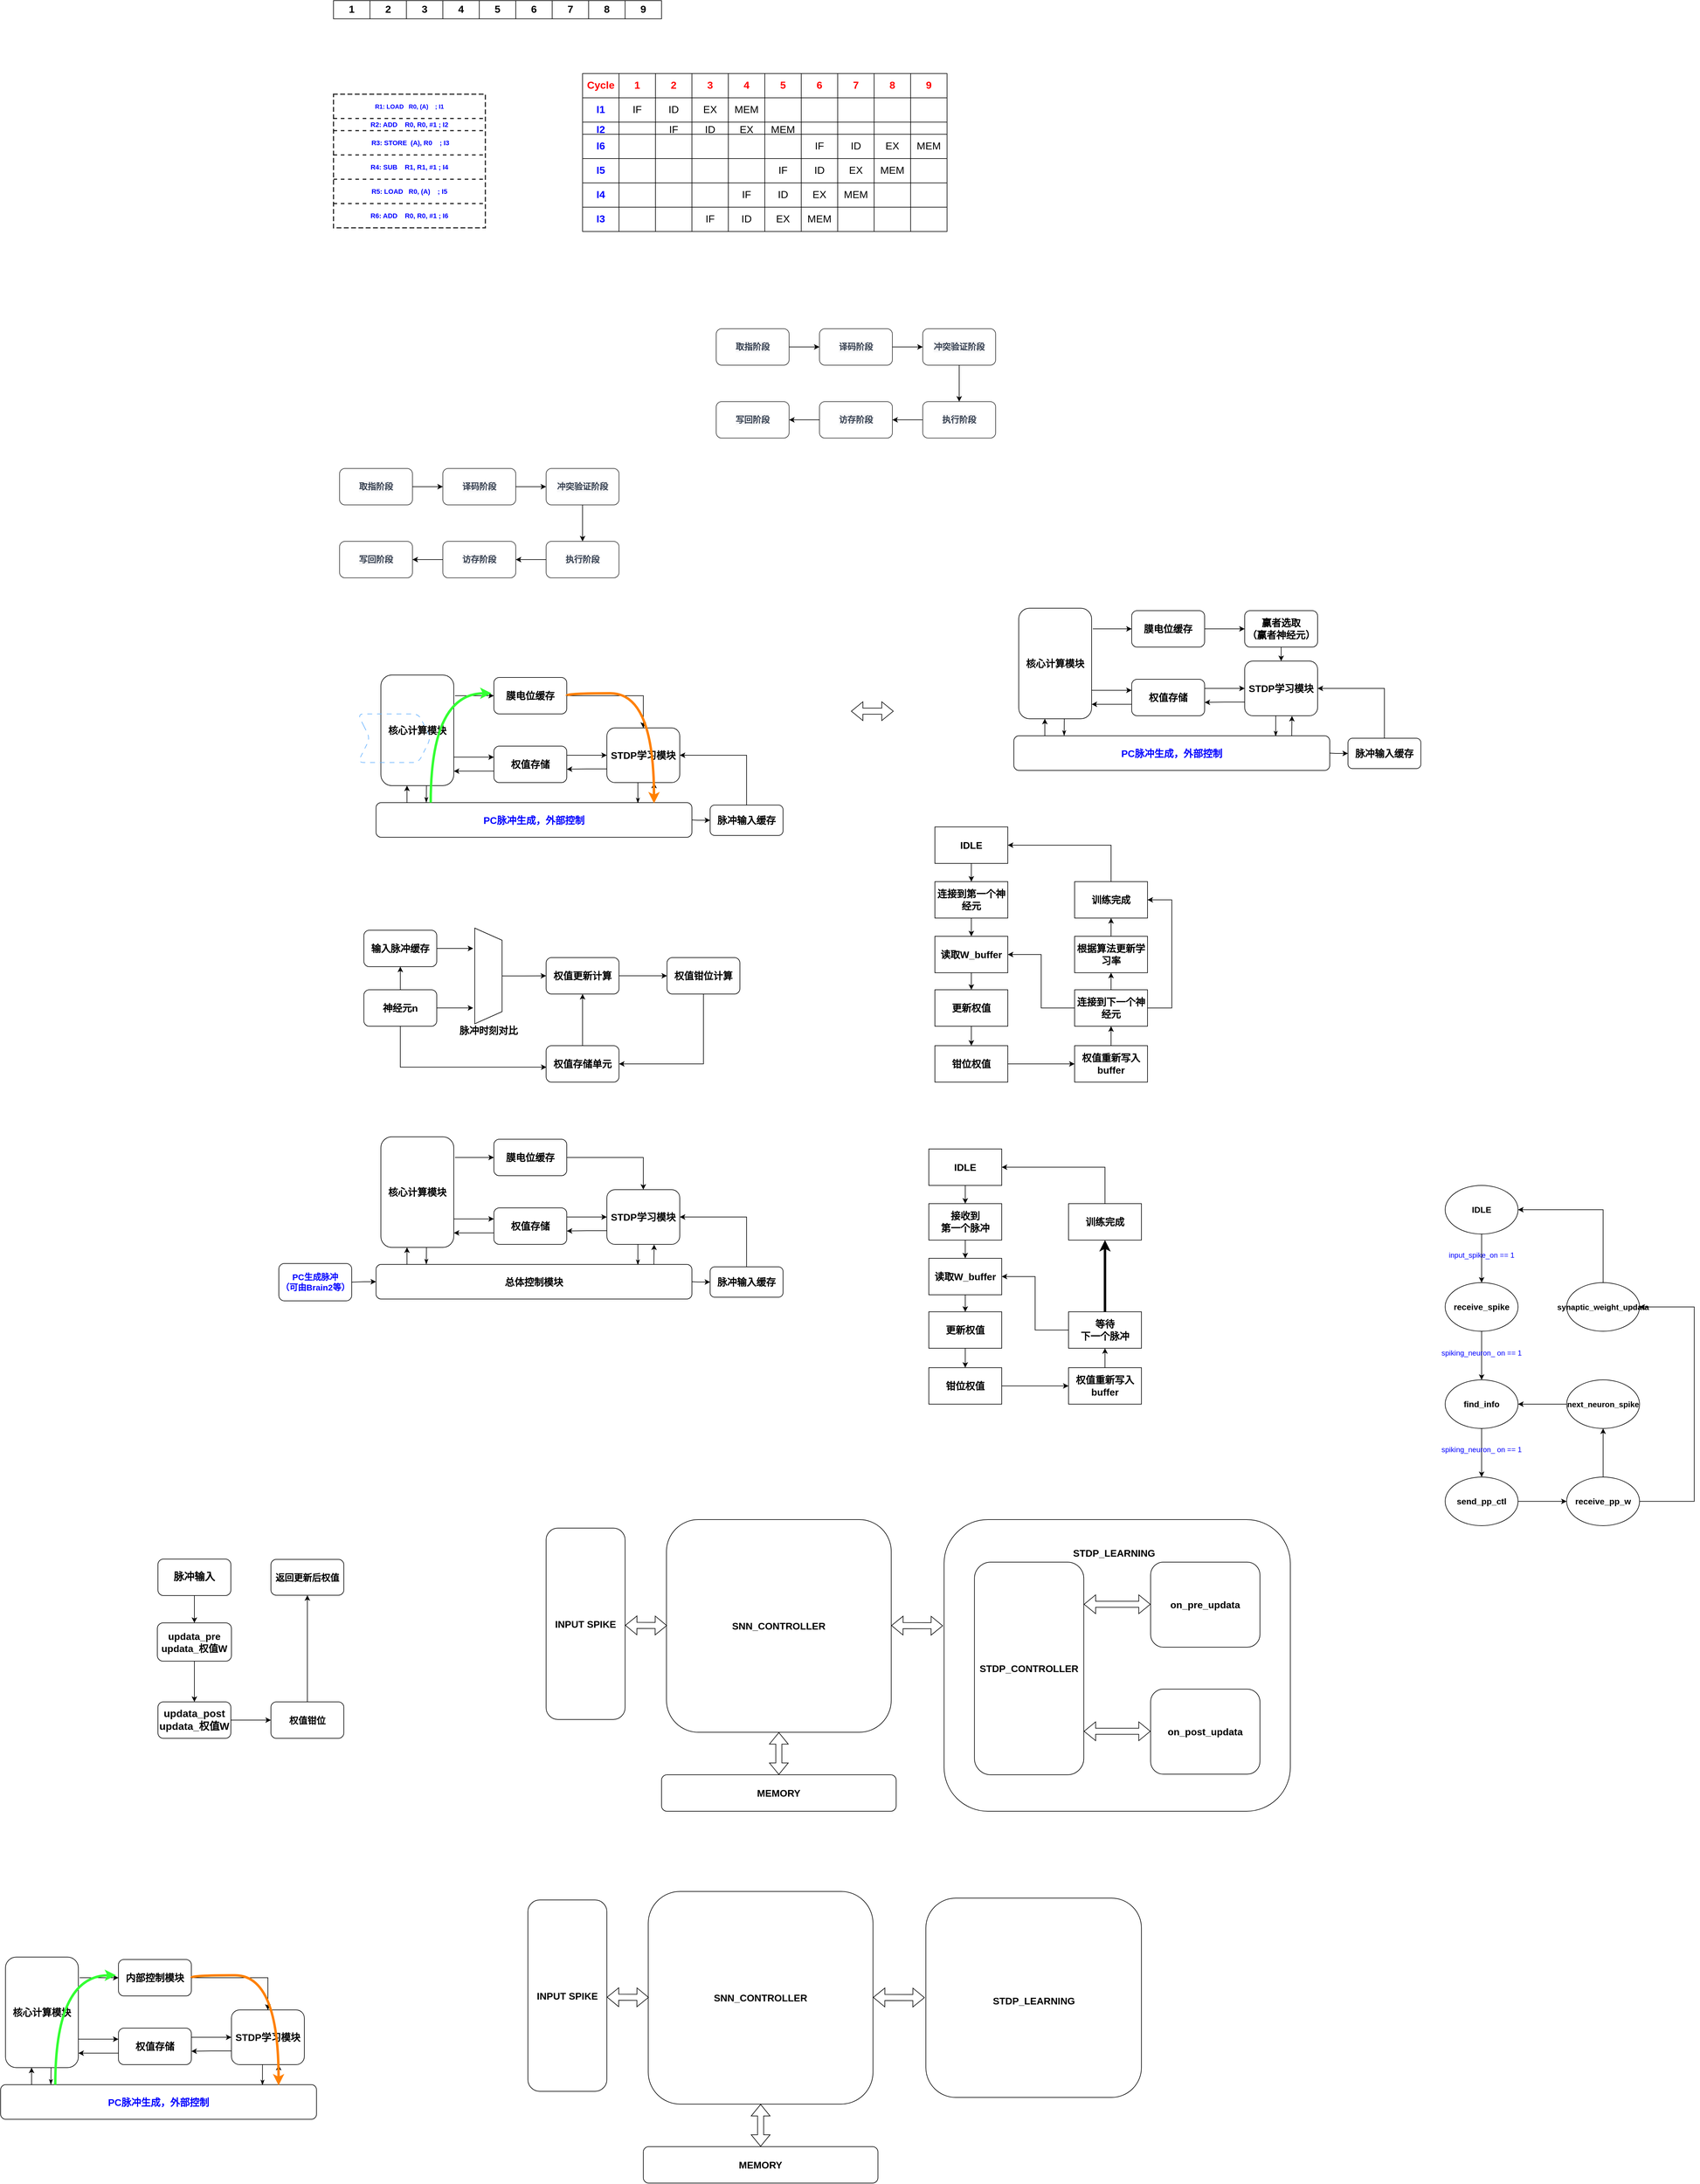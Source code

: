 <mxfile version="21.0.6" type="github">
  <diagram id="dkaSFtMDAgty7cuVrgsA" name="第 1 页">
    <mxGraphModel dx="3374" dy="474" grid="1" gridSize="10" guides="1" tooltips="1" connect="1" arrows="1" fold="1" page="1" pageScale="1" pageWidth="827" pageHeight="1169" math="0" shadow="0">
      <root>
        <mxCell id="0" />
        <mxCell id="1" parent="0" />
        <mxCell id="kTVH6579CBkgdP0Tlpt9-84" value="核心计算模块" style="rounded=1;whiteSpace=wrap;html=1;fontSize=16;fontStyle=1" parent="1" vertex="1">
          <mxGeometry x="-1262" y="1300" width="120" height="182" as="geometry" />
        </mxCell>
        <mxCell id="60BEPv2QoQoY74sB4UL9-15" value="" style="shape=table;startSize=0;container=1;collapsible=0;childLayout=tableLayout;fontSize=17;fontStyle=1" parent="1" vertex="1">
          <mxGeometry x="-1340" y="190" width="540" height="30" as="geometry" />
        </mxCell>
        <mxCell id="60BEPv2QoQoY74sB4UL9-16" value="" style="shape=tableRow;horizontal=0;startSize=0;swimlaneHead=0;swimlaneBody=0;top=0;left=0;bottom=0;right=0;collapsible=0;dropTarget=0;fillColor=none;points=[[0,0.5],[1,0.5]];portConstraint=eastwest;fontSize=17;fontStyle=1" parent="60BEPv2QoQoY74sB4UL9-15" vertex="1">
          <mxGeometry width="540" height="30" as="geometry" />
        </mxCell>
        <mxCell id="60BEPv2QoQoY74sB4UL9-17" value="1" style="shape=partialRectangle;html=1;whiteSpace=wrap;connectable=0;overflow=hidden;fillColor=none;top=0;left=0;bottom=0;right=0;pointerEvents=1;fontSize=17;fontStyle=1" parent="60BEPv2QoQoY74sB4UL9-16" vertex="1">
          <mxGeometry width="60" height="30" as="geometry">
            <mxRectangle width="60" height="30" as="alternateBounds" />
          </mxGeometry>
        </mxCell>
        <mxCell id="60BEPv2QoQoY74sB4UL9-18" value="2" style="shape=partialRectangle;html=1;whiteSpace=wrap;connectable=0;overflow=hidden;fillColor=none;top=0;left=0;bottom=0;right=0;pointerEvents=1;fontSize=17;fontStyle=1" parent="60BEPv2QoQoY74sB4UL9-16" vertex="1">
          <mxGeometry x="60" width="60" height="30" as="geometry">
            <mxRectangle width="60" height="30" as="alternateBounds" />
          </mxGeometry>
        </mxCell>
        <mxCell id="60BEPv2QoQoY74sB4UL9-19" value="3" style="shape=partialRectangle;html=1;whiteSpace=wrap;connectable=0;overflow=hidden;fillColor=none;top=0;left=0;bottom=0;right=0;pointerEvents=1;fontSize=17;fontStyle=1" parent="60BEPv2QoQoY74sB4UL9-16" vertex="1">
          <mxGeometry x="120" width="60" height="30" as="geometry">
            <mxRectangle width="60" height="30" as="alternateBounds" />
          </mxGeometry>
        </mxCell>
        <mxCell id="60BEPv2QoQoY74sB4UL9-20" value="4" style="shape=partialRectangle;html=1;whiteSpace=wrap;connectable=0;overflow=hidden;fillColor=none;top=0;left=0;bottom=0;right=0;pointerEvents=1;fontSize=17;fontStyle=1" parent="60BEPv2QoQoY74sB4UL9-16" vertex="1">
          <mxGeometry x="180" width="60" height="30" as="geometry">
            <mxRectangle width="60" height="30" as="alternateBounds" />
          </mxGeometry>
        </mxCell>
        <mxCell id="60BEPv2QoQoY74sB4UL9-21" value="5" style="shape=partialRectangle;html=1;whiteSpace=wrap;connectable=0;overflow=hidden;fillColor=none;top=0;left=0;bottom=0;right=0;pointerEvents=1;fontSize=17;fontStyle=1" parent="60BEPv2QoQoY74sB4UL9-16" vertex="1">
          <mxGeometry x="240" width="60" height="30" as="geometry">
            <mxRectangle width="60" height="30" as="alternateBounds" />
          </mxGeometry>
        </mxCell>
        <mxCell id="60BEPv2QoQoY74sB4UL9-22" value="6" style="shape=partialRectangle;html=1;whiteSpace=wrap;connectable=0;overflow=hidden;fillColor=none;top=0;left=0;bottom=0;right=0;pointerEvents=1;fontSize=17;fontStyle=1" parent="60BEPv2QoQoY74sB4UL9-16" vertex="1">
          <mxGeometry x="300" width="60" height="30" as="geometry">
            <mxRectangle width="60" height="30" as="alternateBounds" />
          </mxGeometry>
        </mxCell>
        <mxCell id="60BEPv2QoQoY74sB4UL9-23" value="7" style="shape=partialRectangle;html=1;whiteSpace=wrap;connectable=0;overflow=hidden;fillColor=none;top=0;left=0;bottom=0;right=0;pointerEvents=1;fontSize=17;fontStyle=1" parent="60BEPv2QoQoY74sB4UL9-16" vertex="1">
          <mxGeometry x="360" width="60" height="30" as="geometry">
            <mxRectangle width="60" height="30" as="alternateBounds" />
          </mxGeometry>
        </mxCell>
        <mxCell id="60BEPv2QoQoY74sB4UL9-24" value="8" style="shape=partialRectangle;html=1;whiteSpace=wrap;connectable=0;overflow=hidden;fillColor=none;top=0;left=0;bottom=0;right=0;pointerEvents=1;fontSize=17;fontStyle=1" parent="60BEPv2QoQoY74sB4UL9-16" vertex="1">
          <mxGeometry x="420" width="60" height="30" as="geometry">
            <mxRectangle width="60" height="30" as="alternateBounds" />
          </mxGeometry>
        </mxCell>
        <mxCell id="60BEPv2QoQoY74sB4UL9-25" value="9" style="shape=partialRectangle;html=1;whiteSpace=wrap;connectable=0;overflow=hidden;fillColor=none;top=0;left=0;bottom=0;right=0;pointerEvents=1;fontSize=17;fontStyle=1" parent="60BEPv2QoQoY74sB4UL9-16" vertex="1">
          <mxGeometry x="480" width="60" height="30" as="geometry">
            <mxRectangle width="60" height="30" as="alternateBounds" />
          </mxGeometry>
        </mxCell>
        <mxCell id="60BEPv2QoQoY74sB4UL9-26" value="" style="shape=table;startSize=0;container=1;collapsible=0;childLayout=tableLayout;fontSize=17;" parent="1" vertex="1">
          <mxGeometry x="-930" y="310" width="600" height="260" as="geometry" />
        </mxCell>
        <mxCell id="60BEPv2QoQoY74sB4UL9-27" value="" style="shape=tableRow;horizontal=0;startSize=0;swimlaneHead=0;swimlaneBody=0;top=0;left=0;bottom=0;right=0;collapsible=0;dropTarget=0;fillColor=none;points=[[0,0.5],[1,0.5]];portConstraint=eastwest;fontSize=17;fontStyle=1" parent="60BEPv2QoQoY74sB4UL9-26" vertex="1">
          <mxGeometry width="600" height="40" as="geometry" />
        </mxCell>
        <mxCell id="60BEPv2QoQoY74sB4UL9-28" value="Cycle" style="shape=partialRectangle;html=1;whiteSpace=wrap;connectable=0;overflow=hidden;fillColor=none;top=0;left=0;bottom=0;right=0;pointerEvents=1;fontSize=17;fontStyle=1;fontColor=#FF0000;" parent="60BEPv2QoQoY74sB4UL9-27" vertex="1">
          <mxGeometry width="60" height="40" as="geometry">
            <mxRectangle width="60" height="40" as="alternateBounds" />
          </mxGeometry>
        </mxCell>
        <mxCell id="60BEPv2QoQoY74sB4UL9-29" value="&lt;span&gt;1&lt;/span&gt;" style="shape=partialRectangle;html=1;whiteSpace=wrap;connectable=0;overflow=hidden;fillColor=none;top=0;left=0;bottom=0;right=0;pointerEvents=1;fontSize=17;fontStyle=1;fontColor=#FF0000;" parent="60BEPv2QoQoY74sB4UL9-27" vertex="1">
          <mxGeometry x="60" width="60" height="40" as="geometry">
            <mxRectangle width="60" height="40" as="alternateBounds" />
          </mxGeometry>
        </mxCell>
        <mxCell id="60BEPv2QoQoY74sB4UL9-30" value="&lt;span&gt;2&lt;/span&gt;" style="shape=partialRectangle;html=1;whiteSpace=wrap;connectable=0;overflow=hidden;fillColor=none;top=0;left=0;bottom=0;right=0;pointerEvents=1;fontSize=17;fontStyle=1;fontColor=#FF0000;" parent="60BEPv2QoQoY74sB4UL9-27" vertex="1">
          <mxGeometry x="120" width="60" height="40" as="geometry">
            <mxRectangle width="60" height="40" as="alternateBounds" />
          </mxGeometry>
        </mxCell>
        <mxCell id="60BEPv2QoQoY74sB4UL9-31" value="&lt;span&gt;3&lt;/span&gt;" style="shape=partialRectangle;html=1;whiteSpace=wrap;connectable=0;overflow=hidden;fillColor=none;top=0;left=0;bottom=0;right=0;pointerEvents=1;fontSize=17;fontStyle=1;fontColor=#FF0000;" parent="60BEPv2QoQoY74sB4UL9-27" vertex="1">
          <mxGeometry x="180" width="60" height="40" as="geometry">
            <mxRectangle width="60" height="40" as="alternateBounds" />
          </mxGeometry>
        </mxCell>
        <mxCell id="60BEPv2QoQoY74sB4UL9-32" value="4" style="shape=partialRectangle;html=1;whiteSpace=wrap;connectable=0;overflow=hidden;fillColor=none;top=0;left=0;bottom=0;right=0;pointerEvents=1;fontSize=17;fontStyle=1;fontColor=#FF0000;" parent="60BEPv2QoQoY74sB4UL9-27" vertex="1">
          <mxGeometry x="240" width="60" height="40" as="geometry">
            <mxRectangle width="60" height="40" as="alternateBounds" />
          </mxGeometry>
        </mxCell>
        <mxCell id="60BEPv2QoQoY74sB4UL9-33" value="5" style="shape=partialRectangle;html=1;whiteSpace=wrap;connectable=0;overflow=hidden;fillColor=none;top=0;left=0;bottom=0;right=0;pointerEvents=1;fontSize=17;fontStyle=1;fontColor=#FF0000;" parent="60BEPv2QoQoY74sB4UL9-27" vertex="1">
          <mxGeometry x="300" width="60" height="40" as="geometry">
            <mxRectangle width="60" height="40" as="alternateBounds" />
          </mxGeometry>
        </mxCell>
        <mxCell id="60BEPv2QoQoY74sB4UL9-34" value="6" style="shape=partialRectangle;html=1;whiteSpace=wrap;connectable=0;overflow=hidden;fillColor=none;top=0;left=0;bottom=0;right=0;pointerEvents=1;fontSize=17;fontStyle=1;fontColor=#FF0000;" parent="60BEPv2QoQoY74sB4UL9-27" vertex="1">
          <mxGeometry x="360" width="60" height="40" as="geometry">
            <mxRectangle width="60" height="40" as="alternateBounds" />
          </mxGeometry>
        </mxCell>
        <mxCell id="60BEPv2QoQoY74sB4UL9-35" value="7" style="shape=partialRectangle;html=1;whiteSpace=wrap;connectable=0;overflow=hidden;fillColor=none;top=0;left=0;bottom=0;right=0;pointerEvents=1;fontSize=17;fontStyle=1;fontColor=#FF0000;" parent="60BEPv2QoQoY74sB4UL9-27" vertex="1">
          <mxGeometry x="420" width="60" height="40" as="geometry">
            <mxRectangle width="60" height="40" as="alternateBounds" />
          </mxGeometry>
        </mxCell>
        <mxCell id="60BEPv2QoQoY74sB4UL9-36" value="8" style="shape=partialRectangle;html=1;whiteSpace=wrap;connectable=0;overflow=hidden;fillColor=none;top=0;left=0;bottom=0;right=0;pointerEvents=1;fontSize=17;fontStyle=1;fontColor=#FF0000;" parent="60BEPv2QoQoY74sB4UL9-27" vertex="1">
          <mxGeometry x="480" width="60" height="40" as="geometry">
            <mxRectangle width="60" height="40" as="alternateBounds" />
          </mxGeometry>
        </mxCell>
        <mxCell id="60BEPv2QoQoY74sB4UL9-37" value="9" style="shape=partialRectangle;html=1;whiteSpace=wrap;connectable=0;overflow=hidden;fillColor=none;top=0;left=0;bottom=0;right=0;pointerEvents=1;fontSize=17;fontStyle=1;fontColor=#FF0000;" parent="60BEPv2QoQoY74sB4UL9-27" vertex="1">
          <mxGeometry x="540" width="60" height="40" as="geometry">
            <mxRectangle width="60" height="40" as="alternateBounds" />
          </mxGeometry>
        </mxCell>
        <mxCell id="60BEPv2QoQoY74sB4UL9-38" value="" style="shape=tableRow;horizontal=0;startSize=0;swimlaneHead=0;swimlaneBody=0;top=0;left=0;bottom=0;right=0;collapsible=0;dropTarget=0;fillColor=none;points=[[0,0.5],[1,0.5]];portConstraint=eastwest;fontSize=17;" parent="60BEPv2QoQoY74sB4UL9-26" vertex="1">
          <mxGeometry y="40" width="600" height="40" as="geometry" />
        </mxCell>
        <mxCell id="60BEPv2QoQoY74sB4UL9-39" value="I1" style="shape=partialRectangle;html=1;whiteSpace=wrap;connectable=0;overflow=hidden;fillColor=none;top=0;left=0;bottom=0;right=0;pointerEvents=1;fontSize=17;fontStyle=1;fontColor=#0000FF;" parent="60BEPv2QoQoY74sB4UL9-38" vertex="1">
          <mxGeometry width="60" height="40" as="geometry">
            <mxRectangle width="60" height="40" as="alternateBounds" />
          </mxGeometry>
        </mxCell>
        <mxCell id="60BEPv2QoQoY74sB4UL9-40" value="IF" style="shape=partialRectangle;html=1;whiteSpace=wrap;connectable=0;overflow=hidden;fillColor=none;top=0;left=0;bottom=0;right=0;pointerEvents=1;fontSize=17;dashed=1;strokeWidth=2;opacity=0;" parent="60BEPv2QoQoY74sB4UL9-38" vertex="1">
          <mxGeometry x="60" width="60" height="40" as="geometry">
            <mxRectangle width="60" height="40" as="alternateBounds" />
          </mxGeometry>
        </mxCell>
        <mxCell id="60BEPv2QoQoY74sB4UL9-41" value="ID" style="shape=partialRectangle;html=1;whiteSpace=wrap;connectable=0;overflow=hidden;fillColor=none;top=0;left=0;bottom=0;right=0;pointerEvents=1;fontSize=17;dashed=1;strokeWidth=2;opacity=0;" parent="60BEPv2QoQoY74sB4UL9-38" vertex="1">
          <mxGeometry x="120" width="60" height="40" as="geometry">
            <mxRectangle width="60" height="40" as="alternateBounds" />
          </mxGeometry>
        </mxCell>
        <mxCell id="60BEPv2QoQoY74sB4UL9-42" value="EX" style="shape=partialRectangle;html=1;whiteSpace=wrap;connectable=0;overflow=hidden;fillColor=none;top=0;left=0;bottom=0;right=0;pointerEvents=1;fontSize=17;dashed=1;strokeWidth=2;opacity=0;" parent="60BEPv2QoQoY74sB4UL9-38" vertex="1">
          <mxGeometry x="180" width="60" height="40" as="geometry">
            <mxRectangle width="60" height="40" as="alternateBounds" />
          </mxGeometry>
        </mxCell>
        <mxCell id="60BEPv2QoQoY74sB4UL9-43" value="MEM" style="shape=partialRectangle;html=1;whiteSpace=wrap;connectable=0;overflow=hidden;fillColor=none;top=0;left=0;bottom=0;right=0;pointerEvents=1;fontSize=17;dashed=1;strokeWidth=2;opacity=0;" parent="60BEPv2QoQoY74sB4UL9-38" vertex="1">
          <mxGeometry x="240" width="60" height="40" as="geometry">
            <mxRectangle width="60" height="40" as="alternateBounds" />
          </mxGeometry>
        </mxCell>
        <mxCell id="60BEPv2QoQoY74sB4UL9-44" value="" style="shape=partialRectangle;html=1;whiteSpace=wrap;connectable=0;overflow=hidden;fillColor=none;top=0;left=0;bottom=0;right=0;pointerEvents=1;fontSize=17;dashed=1;strokeWidth=2;opacity=0;" parent="60BEPv2QoQoY74sB4UL9-38" vertex="1">
          <mxGeometry x="300" width="60" height="40" as="geometry">
            <mxRectangle width="60" height="40" as="alternateBounds" />
          </mxGeometry>
        </mxCell>
        <mxCell id="60BEPv2QoQoY74sB4UL9-45" value="" style="shape=partialRectangle;html=1;whiteSpace=wrap;connectable=0;overflow=hidden;fillColor=none;top=0;left=0;bottom=0;right=0;pointerEvents=1;fontSize=17;dashed=1;strokeWidth=2;opacity=0;" parent="60BEPv2QoQoY74sB4UL9-38" vertex="1">
          <mxGeometry x="360" width="60" height="40" as="geometry">
            <mxRectangle width="60" height="40" as="alternateBounds" />
          </mxGeometry>
        </mxCell>
        <mxCell id="60BEPv2QoQoY74sB4UL9-46" value="" style="shape=partialRectangle;html=1;whiteSpace=wrap;connectable=0;overflow=hidden;fillColor=none;top=0;left=0;bottom=0;right=0;pointerEvents=1;fontSize=17;dashed=1;strokeWidth=2;opacity=0;" parent="60BEPv2QoQoY74sB4UL9-38" vertex="1">
          <mxGeometry x="420" width="60" height="40" as="geometry">
            <mxRectangle width="60" height="40" as="alternateBounds" />
          </mxGeometry>
        </mxCell>
        <mxCell id="60BEPv2QoQoY74sB4UL9-47" value="" style="shape=partialRectangle;html=1;whiteSpace=wrap;connectable=0;overflow=hidden;fillColor=none;top=0;left=0;bottom=0;right=0;pointerEvents=1;fontSize=17;dashed=1;strokeWidth=2;opacity=0;" parent="60BEPv2QoQoY74sB4UL9-38" vertex="1">
          <mxGeometry x="480" width="60" height="40" as="geometry">
            <mxRectangle width="60" height="40" as="alternateBounds" />
          </mxGeometry>
        </mxCell>
        <mxCell id="60BEPv2QoQoY74sB4UL9-48" value="" style="shape=partialRectangle;html=1;whiteSpace=wrap;connectable=0;overflow=hidden;fillColor=none;top=0;left=0;bottom=0;right=0;pointerEvents=1;fontSize=17;dashed=1;strokeWidth=2;opacity=0;" parent="60BEPv2QoQoY74sB4UL9-38" vertex="1">
          <mxGeometry x="540" width="60" height="40" as="geometry">
            <mxRectangle width="60" height="40" as="alternateBounds" />
          </mxGeometry>
        </mxCell>
        <mxCell id="60BEPv2QoQoY74sB4UL9-49" value="" style="shape=tableRow;horizontal=0;startSize=0;swimlaneHead=0;swimlaneBody=0;top=0;left=0;bottom=0;right=0;collapsible=0;dropTarget=0;fillColor=none;points=[[0,0.5],[1,0.5]];portConstraint=eastwest;fontSize=17;" parent="60BEPv2QoQoY74sB4UL9-26" vertex="1">
          <mxGeometry y="80" width="600" height="20" as="geometry" />
        </mxCell>
        <mxCell id="60BEPv2QoQoY74sB4UL9-50" value="I2" style="shape=partialRectangle;html=1;whiteSpace=wrap;connectable=0;overflow=hidden;fillColor=none;top=0;left=0;bottom=0;right=0;pointerEvents=1;fontSize=17;fontStyle=1;fontColor=#0000FF;" parent="60BEPv2QoQoY74sB4UL9-49" vertex="1">
          <mxGeometry width="60" height="20" as="geometry">
            <mxRectangle width="60" height="20" as="alternateBounds" />
          </mxGeometry>
        </mxCell>
        <mxCell id="60BEPv2QoQoY74sB4UL9-51" value="" style="shape=partialRectangle;html=1;whiteSpace=wrap;connectable=0;overflow=hidden;fillColor=none;top=0;left=0;bottom=0;right=0;pointerEvents=1;fontSize=17;dashed=1;strokeWidth=2;opacity=0;" parent="60BEPv2QoQoY74sB4UL9-49" vertex="1">
          <mxGeometry x="60" width="60" height="20" as="geometry">
            <mxRectangle width="60" height="20" as="alternateBounds" />
          </mxGeometry>
        </mxCell>
        <mxCell id="60BEPv2QoQoY74sB4UL9-52" value="IF" style="shape=partialRectangle;html=1;whiteSpace=wrap;connectable=0;overflow=hidden;fillColor=none;top=0;left=0;bottom=0;right=0;pointerEvents=1;fontSize=17;dashed=1;strokeWidth=2;opacity=0;" parent="60BEPv2QoQoY74sB4UL9-49" vertex="1">
          <mxGeometry x="120" width="60" height="20" as="geometry">
            <mxRectangle width="60" height="20" as="alternateBounds" />
          </mxGeometry>
        </mxCell>
        <mxCell id="60BEPv2QoQoY74sB4UL9-53" value="ID" style="shape=partialRectangle;html=1;whiteSpace=wrap;connectable=0;overflow=hidden;fillColor=none;top=0;left=0;bottom=0;right=0;pointerEvents=1;fontSize=17;dashed=1;strokeWidth=2;opacity=0;" parent="60BEPv2QoQoY74sB4UL9-49" vertex="1">
          <mxGeometry x="180" width="60" height="20" as="geometry">
            <mxRectangle width="60" height="20" as="alternateBounds" />
          </mxGeometry>
        </mxCell>
        <mxCell id="60BEPv2QoQoY74sB4UL9-54" value="EX" style="shape=partialRectangle;html=1;whiteSpace=wrap;connectable=0;overflow=hidden;fillColor=none;top=0;left=0;bottom=0;right=0;pointerEvents=1;fontSize=17;dashed=1;strokeWidth=2;opacity=0;" parent="60BEPv2QoQoY74sB4UL9-49" vertex="1">
          <mxGeometry x="240" width="60" height="20" as="geometry">
            <mxRectangle width="60" height="20" as="alternateBounds" />
          </mxGeometry>
        </mxCell>
        <mxCell id="60BEPv2QoQoY74sB4UL9-55" value="MEM" style="shape=partialRectangle;html=1;whiteSpace=wrap;connectable=0;overflow=hidden;fillColor=none;top=0;left=0;bottom=0;right=0;pointerEvents=1;fontSize=17;dashed=1;strokeWidth=2;opacity=0;" parent="60BEPv2QoQoY74sB4UL9-49" vertex="1">
          <mxGeometry x="300" width="60" height="20" as="geometry">
            <mxRectangle width="60" height="20" as="alternateBounds" />
          </mxGeometry>
        </mxCell>
        <mxCell id="60BEPv2QoQoY74sB4UL9-56" value="" style="shape=partialRectangle;html=1;whiteSpace=wrap;connectable=0;overflow=hidden;fillColor=none;top=0;left=0;bottom=0;right=0;pointerEvents=1;fontSize=17;dashed=1;strokeWidth=2;opacity=0;" parent="60BEPv2QoQoY74sB4UL9-49" vertex="1">
          <mxGeometry x="360" width="60" height="20" as="geometry">
            <mxRectangle width="60" height="20" as="alternateBounds" />
          </mxGeometry>
        </mxCell>
        <mxCell id="60BEPv2QoQoY74sB4UL9-57" value="" style="shape=partialRectangle;html=1;whiteSpace=wrap;connectable=0;overflow=hidden;fillColor=none;top=0;left=0;bottom=0;right=0;pointerEvents=1;fontSize=17;dashed=1;strokeWidth=2;opacity=0;" parent="60BEPv2QoQoY74sB4UL9-49" vertex="1">
          <mxGeometry x="420" width="60" height="20" as="geometry">
            <mxRectangle width="60" height="20" as="alternateBounds" />
          </mxGeometry>
        </mxCell>
        <mxCell id="60BEPv2QoQoY74sB4UL9-58" value="" style="shape=partialRectangle;html=1;whiteSpace=wrap;connectable=0;overflow=hidden;fillColor=none;top=0;left=0;bottom=0;right=0;pointerEvents=1;fontSize=17;dashed=1;strokeWidth=2;opacity=0;" parent="60BEPv2QoQoY74sB4UL9-49" vertex="1">
          <mxGeometry x="480" width="60" height="20" as="geometry">
            <mxRectangle width="60" height="20" as="alternateBounds" />
          </mxGeometry>
        </mxCell>
        <mxCell id="60BEPv2QoQoY74sB4UL9-59" value="" style="shape=partialRectangle;html=1;whiteSpace=wrap;connectable=0;overflow=hidden;fillColor=none;top=0;left=0;bottom=0;right=0;pointerEvents=1;fontSize=17;dashed=1;strokeWidth=2;opacity=0;" parent="60BEPv2QoQoY74sB4UL9-49" vertex="1">
          <mxGeometry x="540" width="60" height="20" as="geometry">
            <mxRectangle width="60" height="20" as="alternateBounds" />
          </mxGeometry>
        </mxCell>
        <mxCell id="60BEPv2QoQoY74sB4UL9-82" value="" style="shape=tableRow;horizontal=0;startSize=0;swimlaneHead=0;swimlaneBody=0;top=0;left=0;bottom=0;right=0;collapsible=0;dropTarget=0;fillColor=none;points=[[0,0.5],[1,0.5]];portConstraint=eastwest;fontSize=17;" parent="60BEPv2QoQoY74sB4UL9-26" vertex="1">
          <mxGeometry y="100" width="600" height="40" as="geometry" />
        </mxCell>
        <mxCell id="60BEPv2QoQoY74sB4UL9-83" value="I6" style="shape=partialRectangle;html=1;whiteSpace=wrap;connectable=0;overflow=hidden;fillColor=none;top=0;left=0;bottom=0;right=0;pointerEvents=1;fontSize=17;fontStyle=1;fontColor=#0000FF;" parent="60BEPv2QoQoY74sB4UL9-82" vertex="1">
          <mxGeometry width="60" height="40" as="geometry">
            <mxRectangle width="60" height="40" as="alternateBounds" />
          </mxGeometry>
        </mxCell>
        <mxCell id="60BEPv2QoQoY74sB4UL9-84" value="" style="shape=partialRectangle;html=1;whiteSpace=wrap;connectable=0;overflow=hidden;fillColor=none;top=0;left=0;bottom=0;right=0;pointerEvents=1;fontSize=17;dashed=1;strokeWidth=2;opacity=0;" parent="60BEPv2QoQoY74sB4UL9-82" vertex="1">
          <mxGeometry x="60" width="60" height="40" as="geometry">
            <mxRectangle width="60" height="40" as="alternateBounds" />
          </mxGeometry>
        </mxCell>
        <mxCell id="60BEPv2QoQoY74sB4UL9-85" value="" style="shape=partialRectangle;html=1;whiteSpace=wrap;connectable=0;overflow=hidden;fillColor=none;top=0;left=0;bottom=0;right=0;pointerEvents=1;fontSize=17;dashed=1;strokeWidth=2;opacity=0;" parent="60BEPv2QoQoY74sB4UL9-82" vertex="1">
          <mxGeometry x="120" width="60" height="40" as="geometry">
            <mxRectangle width="60" height="40" as="alternateBounds" />
          </mxGeometry>
        </mxCell>
        <mxCell id="60BEPv2QoQoY74sB4UL9-86" value="" style="shape=partialRectangle;html=1;whiteSpace=wrap;connectable=0;overflow=hidden;fillColor=none;top=0;left=0;bottom=0;right=0;pointerEvents=1;fontSize=17;dashed=1;strokeWidth=2;opacity=0;" parent="60BEPv2QoQoY74sB4UL9-82" vertex="1">
          <mxGeometry x="180" width="60" height="40" as="geometry">
            <mxRectangle width="60" height="40" as="alternateBounds" />
          </mxGeometry>
        </mxCell>
        <mxCell id="60BEPv2QoQoY74sB4UL9-87" value="" style="shape=partialRectangle;html=1;whiteSpace=wrap;connectable=0;overflow=hidden;fillColor=none;top=0;left=0;bottom=0;right=0;pointerEvents=1;fontSize=17;dashed=1;strokeWidth=2;opacity=0;" parent="60BEPv2QoQoY74sB4UL9-82" vertex="1">
          <mxGeometry x="240" width="60" height="40" as="geometry">
            <mxRectangle width="60" height="40" as="alternateBounds" />
          </mxGeometry>
        </mxCell>
        <mxCell id="60BEPv2QoQoY74sB4UL9-88" value="" style="shape=partialRectangle;html=1;whiteSpace=wrap;connectable=0;overflow=hidden;fillColor=none;top=0;left=0;bottom=0;right=0;pointerEvents=1;fontSize=17;dashed=1;strokeWidth=2;opacity=0;" parent="60BEPv2QoQoY74sB4UL9-82" vertex="1">
          <mxGeometry x="300" width="60" height="40" as="geometry">
            <mxRectangle width="60" height="40" as="alternateBounds" />
          </mxGeometry>
        </mxCell>
        <mxCell id="60BEPv2QoQoY74sB4UL9-89" value="IF" style="shape=partialRectangle;html=1;whiteSpace=wrap;connectable=0;overflow=hidden;fillColor=none;top=0;left=0;bottom=0;right=0;pointerEvents=1;fontSize=17;dashed=1;strokeWidth=2;opacity=0;" parent="60BEPv2QoQoY74sB4UL9-82" vertex="1">
          <mxGeometry x="360" width="60" height="40" as="geometry">
            <mxRectangle width="60" height="40" as="alternateBounds" />
          </mxGeometry>
        </mxCell>
        <mxCell id="60BEPv2QoQoY74sB4UL9-90" value="ID" style="shape=partialRectangle;html=1;whiteSpace=wrap;connectable=0;overflow=hidden;fillColor=none;top=0;left=0;bottom=0;right=0;pointerEvents=1;fontSize=17;dashed=1;strokeWidth=2;opacity=0;" parent="60BEPv2QoQoY74sB4UL9-82" vertex="1">
          <mxGeometry x="420" width="60" height="40" as="geometry">
            <mxRectangle width="60" height="40" as="alternateBounds" />
          </mxGeometry>
        </mxCell>
        <mxCell id="60BEPv2QoQoY74sB4UL9-91" value="EX" style="shape=partialRectangle;html=1;whiteSpace=wrap;connectable=0;overflow=hidden;fillColor=none;top=0;left=0;bottom=0;right=0;pointerEvents=1;fontSize=17;dashed=1;strokeWidth=2;opacity=0;" parent="60BEPv2QoQoY74sB4UL9-82" vertex="1">
          <mxGeometry x="480" width="60" height="40" as="geometry">
            <mxRectangle width="60" height="40" as="alternateBounds" />
          </mxGeometry>
        </mxCell>
        <mxCell id="60BEPv2QoQoY74sB4UL9-92" value="MEM" style="shape=partialRectangle;html=1;whiteSpace=wrap;connectable=0;overflow=hidden;fillColor=none;top=0;left=0;bottom=0;right=0;pointerEvents=1;fontSize=17;dashed=1;strokeWidth=2;opacity=0;" parent="60BEPv2QoQoY74sB4UL9-82" vertex="1">
          <mxGeometry x="540" width="60" height="40" as="geometry">
            <mxRectangle width="60" height="40" as="alternateBounds" />
          </mxGeometry>
        </mxCell>
        <mxCell id="60BEPv2QoQoY74sB4UL9-93" style="shape=tableRow;horizontal=0;startSize=0;swimlaneHead=0;swimlaneBody=0;top=0;left=0;bottom=0;right=0;collapsible=0;dropTarget=0;fillColor=none;points=[[0,0.5],[1,0.5]];portConstraint=eastwest;fontSize=17;" parent="60BEPv2QoQoY74sB4UL9-26" vertex="1">
          <mxGeometry y="140" width="600" height="40" as="geometry" />
        </mxCell>
        <mxCell id="60BEPv2QoQoY74sB4UL9-94" value="I5" style="shape=partialRectangle;html=1;whiteSpace=wrap;connectable=0;overflow=hidden;fillColor=none;top=0;left=0;bottom=0;right=0;pointerEvents=1;fontSize=17;fontStyle=1;fontColor=#0000FF;" parent="60BEPv2QoQoY74sB4UL9-93" vertex="1">
          <mxGeometry width="60" height="40" as="geometry">
            <mxRectangle width="60" height="40" as="alternateBounds" />
          </mxGeometry>
        </mxCell>
        <mxCell id="60BEPv2QoQoY74sB4UL9-95" style="shape=partialRectangle;html=1;whiteSpace=wrap;connectable=0;overflow=hidden;fillColor=none;top=0;left=0;bottom=0;right=0;pointerEvents=1;fontSize=17;dashed=1;strokeWidth=2;opacity=0;" parent="60BEPv2QoQoY74sB4UL9-93" vertex="1">
          <mxGeometry x="60" width="60" height="40" as="geometry">
            <mxRectangle width="60" height="40" as="alternateBounds" />
          </mxGeometry>
        </mxCell>
        <mxCell id="60BEPv2QoQoY74sB4UL9-96" style="shape=partialRectangle;html=1;whiteSpace=wrap;connectable=0;overflow=hidden;fillColor=none;top=0;left=0;bottom=0;right=0;pointerEvents=1;fontSize=17;dashed=1;strokeWidth=2;opacity=0;" parent="60BEPv2QoQoY74sB4UL9-93" vertex="1">
          <mxGeometry x="120" width="60" height="40" as="geometry">
            <mxRectangle width="60" height="40" as="alternateBounds" />
          </mxGeometry>
        </mxCell>
        <mxCell id="60BEPv2QoQoY74sB4UL9-97" style="shape=partialRectangle;html=1;whiteSpace=wrap;connectable=0;overflow=hidden;fillColor=none;top=0;left=0;bottom=0;right=0;pointerEvents=1;fontSize=17;dashed=1;strokeWidth=2;opacity=0;" parent="60BEPv2QoQoY74sB4UL9-93" vertex="1">
          <mxGeometry x="180" width="60" height="40" as="geometry">
            <mxRectangle width="60" height="40" as="alternateBounds" />
          </mxGeometry>
        </mxCell>
        <mxCell id="60BEPv2QoQoY74sB4UL9-98" style="shape=partialRectangle;html=1;whiteSpace=wrap;connectable=0;overflow=hidden;fillColor=none;top=0;left=0;bottom=0;right=0;pointerEvents=1;fontSize=17;dashed=1;strokeWidth=2;opacity=0;" parent="60BEPv2QoQoY74sB4UL9-93" vertex="1">
          <mxGeometry x="240" width="60" height="40" as="geometry">
            <mxRectangle width="60" height="40" as="alternateBounds" />
          </mxGeometry>
        </mxCell>
        <mxCell id="60BEPv2QoQoY74sB4UL9-99" value="IF" style="shape=partialRectangle;html=1;whiteSpace=wrap;connectable=0;overflow=hidden;fillColor=none;top=0;left=0;bottom=0;right=0;pointerEvents=1;fontSize=17;dashed=1;strokeWidth=2;opacity=0;" parent="60BEPv2QoQoY74sB4UL9-93" vertex="1">
          <mxGeometry x="300" width="60" height="40" as="geometry">
            <mxRectangle width="60" height="40" as="alternateBounds" />
          </mxGeometry>
        </mxCell>
        <mxCell id="60BEPv2QoQoY74sB4UL9-100" value="ID" style="shape=partialRectangle;html=1;whiteSpace=wrap;connectable=0;overflow=hidden;fillColor=none;top=0;left=0;bottom=0;right=0;pointerEvents=1;fontSize=17;dashed=1;strokeWidth=2;opacity=0;" parent="60BEPv2QoQoY74sB4UL9-93" vertex="1">
          <mxGeometry x="360" width="60" height="40" as="geometry">
            <mxRectangle width="60" height="40" as="alternateBounds" />
          </mxGeometry>
        </mxCell>
        <mxCell id="60BEPv2QoQoY74sB4UL9-101" value="EX" style="shape=partialRectangle;html=1;whiteSpace=wrap;connectable=0;overflow=hidden;fillColor=none;top=0;left=0;bottom=0;right=0;pointerEvents=1;fontSize=17;dashed=1;strokeWidth=2;opacity=0;" parent="60BEPv2QoQoY74sB4UL9-93" vertex="1">
          <mxGeometry x="420" width="60" height="40" as="geometry">
            <mxRectangle width="60" height="40" as="alternateBounds" />
          </mxGeometry>
        </mxCell>
        <mxCell id="60BEPv2QoQoY74sB4UL9-102" value="MEM" style="shape=partialRectangle;html=1;whiteSpace=wrap;connectable=0;overflow=hidden;fillColor=none;top=0;left=0;bottom=0;right=0;pointerEvents=1;fontSize=17;dashed=1;strokeWidth=2;opacity=0;" parent="60BEPv2QoQoY74sB4UL9-93" vertex="1">
          <mxGeometry x="480" width="60" height="40" as="geometry">
            <mxRectangle width="60" height="40" as="alternateBounds" />
          </mxGeometry>
        </mxCell>
        <mxCell id="60BEPv2QoQoY74sB4UL9-103" style="shape=partialRectangle;html=1;whiteSpace=wrap;connectable=0;overflow=hidden;fillColor=none;top=0;left=0;bottom=0;right=0;pointerEvents=1;fontSize=17;dashed=1;strokeWidth=2;opacity=0;" parent="60BEPv2QoQoY74sB4UL9-93" vertex="1">
          <mxGeometry x="540" width="60" height="40" as="geometry">
            <mxRectangle width="60" height="40" as="alternateBounds" />
          </mxGeometry>
        </mxCell>
        <mxCell id="60BEPv2QoQoY74sB4UL9-71" value="" style="shape=tableRow;horizontal=0;startSize=0;swimlaneHead=0;swimlaneBody=0;top=0;left=0;bottom=0;right=0;collapsible=0;dropTarget=0;fillColor=none;points=[[0,0.5],[1,0.5]];portConstraint=eastwest;fontSize=17;" parent="60BEPv2QoQoY74sB4UL9-26" vertex="1">
          <mxGeometry y="180" width="600" height="40" as="geometry" />
        </mxCell>
        <mxCell id="60BEPv2QoQoY74sB4UL9-72" value="I4" style="shape=partialRectangle;html=1;whiteSpace=wrap;connectable=0;overflow=hidden;fillColor=none;top=0;left=0;bottom=0;right=0;pointerEvents=1;fontSize=17;fontStyle=1;fontColor=#0000FF;" parent="60BEPv2QoQoY74sB4UL9-71" vertex="1">
          <mxGeometry width="60" height="40" as="geometry">
            <mxRectangle width="60" height="40" as="alternateBounds" />
          </mxGeometry>
        </mxCell>
        <mxCell id="60BEPv2QoQoY74sB4UL9-73" value="" style="shape=partialRectangle;html=1;whiteSpace=wrap;connectable=0;overflow=hidden;fillColor=none;top=0;left=0;bottom=0;right=0;pointerEvents=1;fontSize=17;dashed=1;strokeWidth=2;opacity=0;" parent="60BEPv2QoQoY74sB4UL9-71" vertex="1">
          <mxGeometry x="60" width="60" height="40" as="geometry">
            <mxRectangle width="60" height="40" as="alternateBounds" />
          </mxGeometry>
        </mxCell>
        <mxCell id="60BEPv2QoQoY74sB4UL9-74" value="" style="shape=partialRectangle;html=1;whiteSpace=wrap;connectable=0;overflow=hidden;fillColor=none;top=0;left=0;bottom=0;right=0;pointerEvents=1;fontSize=17;dashed=1;strokeWidth=2;opacity=0;" parent="60BEPv2QoQoY74sB4UL9-71" vertex="1">
          <mxGeometry x="120" width="60" height="40" as="geometry">
            <mxRectangle width="60" height="40" as="alternateBounds" />
          </mxGeometry>
        </mxCell>
        <mxCell id="60BEPv2QoQoY74sB4UL9-75" value="" style="shape=partialRectangle;html=1;whiteSpace=wrap;connectable=0;overflow=hidden;fillColor=none;top=0;left=0;bottom=0;right=0;pointerEvents=1;fontSize=17;dashed=1;strokeWidth=2;opacity=0;" parent="60BEPv2QoQoY74sB4UL9-71" vertex="1">
          <mxGeometry x="180" width="60" height="40" as="geometry">
            <mxRectangle width="60" height="40" as="alternateBounds" />
          </mxGeometry>
        </mxCell>
        <mxCell id="60BEPv2QoQoY74sB4UL9-76" value="IF" style="shape=partialRectangle;html=1;whiteSpace=wrap;connectable=0;overflow=hidden;fillColor=none;top=0;left=0;bottom=0;right=0;pointerEvents=1;fontSize=17;dashed=1;strokeWidth=2;opacity=0;" parent="60BEPv2QoQoY74sB4UL9-71" vertex="1">
          <mxGeometry x="240" width="60" height="40" as="geometry">
            <mxRectangle width="60" height="40" as="alternateBounds" />
          </mxGeometry>
        </mxCell>
        <mxCell id="60BEPv2QoQoY74sB4UL9-77" value="ID" style="shape=partialRectangle;html=1;whiteSpace=wrap;connectable=0;overflow=hidden;fillColor=none;top=0;left=0;bottom=0;right=0;pointerEvents=1;fontSize=17;dashed=1;strokeWidth=2;opacity=0;" parent="60BEPv2QoQoY74sB4UL9-71" vertex="1">
          <mxGeometry x="300" width="60" height="40" as="geometry">
            <mxRectangle width="60" height="40" as="alternateBounds" />
          </mxGeometry>
        </mxCell>
        <mxCell id="60BEPv2QoQoY74sB4UL9-78" value="EX" style="shape=partialRectangle;html=1;whiteSpace=wrap;connectable=0;overflow=hidden;fillColor=none;top=0;left=0;bottom=0;right=0;pointerEvents=1;fontSize=17;dashed=1;strokeWidth=2;opacity=0;" parent="60BEPv2QoQoY74sB4UL9-71" vertex="1">
          <mxGeometry x="360" width="60" height="40" as="geometry">
            <mxRectangle width="60" height="40" as="alternateBounds" />
          </mxGeometry>
        </mxCell>
        <mxCell id="60BEPv2QoQoY74sB4UL9-79" value="MEM" style="shape=partialRectangle;html=1;whiteSpace=wrap;connectable=0;overflow=hidden;fillColor=none;top=0;left=0;bottom=0;right=0;pointerEvents=1;fontSize=17;dashed=1;strokeWidth=2;opacity=0;" parent="60BEPv2QoQoY74sB4UL9-71" vertex="1">
          <mxGeometry x="420" width="60" height="40" as="geometry">
            <mxRectangle width="60" height="40" as="alternateBounds" />
          </mxGeometry>
        </mxCell>
        <mxCell id="60BEPv2QoQoY74sB4UL9-80" value="" style="shape=partialRectangle;html=1;whiteSpace=wrap;connectable=0;overflow=hidden;fillColor=none;top=0;left=0;bottom=0;right=0;pointerEvents=1;fontSize=17;dashed=1;strokeWidth=2;opacity=0;" parent="60BEPv2QoQoY74sB4UL9-71" vertex="1">
          <mxGeometry x="480" width="60" height="40" as="geometry">
            <mxRectangle width="60" height="40" as="alternateBounds" />
          </mxGeometry>
        </mxCell>
        <mxCell id="60BEPv2QoQoY74sB4UL9-81" value="" style="shape=partialRectangle;html=1;whiteSpace=wrap;connectable=0;overflow=hidden;fillColor=none;top=0;left=0;bottom=0;right=0;pointerEvents=1;fontSize=17;dashed=1;strokeWidth=2;opacity=0;" parent="60BEPv2QoQoY74sB4UL9-71" vertex="1">
          <mxGeometry x="540" width="60" height="40" as="geometry">
            <mxRectangle width="60" height="40" as="alternateBounds" />
          </mxGeometry>
        </mxCell>
        <mxCell id="60BEPv2QoQoY74sB4UL9-60" value="" style="shape=tableRow;horizontal=0;startSize=0;swimlaneHead=0;swimlaneBody=0;top=0;left=0;bottom=0;right=0;collapsible=0;dropTarget=0;fillColor=none;points=[[0,0.5],[1,0.5]];portConstraint=eastwest;fontSize=17;" parent="60BEPv2QoQoY74sB4UL9-26" vertex="1">
          <mxGeometry y="220" width="600" height="40" as="geometry" />
        </mxCell>
        <mxCell id="60BEPv2QoQoY74sB4UL9-61" value="I3" style="shape=partialRectangle;html=1;whiteSpace=wrap;connectable=0;overflow=hidden;fillColor=none;top=0;left=0;bottom=0;right=0;pointerEvents=1;fontSize=17;fontStyle=1;fontColor=#0000FF;" parent="60BEPv2QoQoY74sB4UL9-60" vertex="1">
          <mxGeometry width="60" height="40" as="geometry">
            <mxRectangle width="60" height="40" as="alternateBounds" />
          </mxGeometry>
        </mxCell>
        <mxCell id="60BEPv2QoQoY74sB4UL9-62" value="" style="shape=partialRectangle;html=1;whiteSpace=wrap;connectable=0;overflow=hidden;fillColor=none;top=0;left=0;bottom=0;right=0;pointerEvents=1;fontSize=17;dashed=1;strokeWidth=2;opacity=0;" parent="60BEPv2QoQoY74sB4UL9-60" vertex="1">
          <mxGeometry x="60" width="60" height="40" as="geometry">
            <mxRectangle width="60" height="40" as="alternateBounds" />
          </mxGeometry>
        </mxCell>
        <mxCell id="60BEPv2QoQoY74sB4UL9-63" value="" style="shape=partialRectangle;html=1;whiteSpace=wrap;connectable=0;overflow=hidden;fillColor=none;top=0;left=0;bottom=0;right=0;pointerEvents=1;fontSize=17;dashed=1;strokeWidth=2;opacity=0;" parent="60BEPv2QoQoY74sB4UL9-60" vertex="1">
          <mxGeometry x="120" width="60" height="40" as="geometry">
            <mxRectangle width="60" height="40" as="alternateBounds" />
          </mxGeometry>
        </mxCell>
        <mxCell id="60BEPv2QoQoY74sB4UL9-64" value="IF" style="shape=partialRectangle;html=1;whiteSpace=wrap;connectable=0;overflow=hidden;fillColor=none;top=0;left=0;bottom=0;right=0;pointerEvents=1;fontSize=17;dashed=1;strokeWidth=2;opacity=0;" parent="60BEPv2QoQoY74sB4UL9-60" vertex="1">
          <mxGeometry x="180" width="60" height="40" as="geometry">
            <mxRectangle width="60" height="40" as="alternateBounds" />
          </mxGeometry>
        </mxCell>
        <mxCell id="60BEPv2QoQoY74sB4UL9-65" value="ID" style="shape=partialRectangle;html=1;whiteSpace=wrap;connectable=0;overflow=hidden;fillColor=none;top=0;left=0;bottom=0;right=0;pointerEvents=1;fontSize=17;dashed=1;strokeWidth=2;opacity=0;" parent="60BEPv2QoQoY74sB4UL9-60" vertex="1">
          <mxGeometry x="240" width="60" height="40" as="geometry">
            <mxRectangle width="60" height="40" as="alternateBounds" />
          </mxGeometry>
        </mxCell>
        <mxCell id="60BEPv2QoQoY74sB4UL9-66" value="EX" style="shape=partialRectangle;html=1;whiteSpace=wrap;connectable=0;overflow=hidden;fillColor=none;top=0;left=0;bottom=0;right=0;pointerEvents=1;fontSize=17;dashed=1;strokeWidth=2;opacity=0;" parent="60BEPv2QoQoY74sB4UL9-60" vertex="1">
          <mxGeometry x="300" width="60" height="40" as="geometry">
            <mxRectangle width="60" height="40" as="alternateBounds" />
          </mxGeometry>
        </mxCell>
        <mxCell id="60BEPv2QoQoY74sB4UL9-67" value="MEM" style="shape=partialRectangle;html=1;whiteSpace=wrap;connectable=0;overflow=hidden;fillColor=none;top=0;left=0;bottom=0;right=0;pointerEvents=1;fontSize=17;dashed=1;strokeWidth=2;opacity=0;" parent="60BEPv2QoQoY74sB4UL9-60" vertex="1">
          <mxGeometry x="360" width="60" height="40" as="geometry">
            <mxRectangle width="60" height="40" as="alternateBounds" />
          </mxGeometry>
        </mxCell>
        <mxCell id="60BEPv2QoQoY74sB4UL9-68" value="" style="shape=partialRectangle;html=1;whiteSpace=wrap;connectable=0;overflow=hidden;fillColor=none;top=0;left=0;bottom=0;right=0;pointerEvents=1;fontSize=17;dashed=1;strokeWidth=2;opacity=0;" parent="60BEPv2QoQoY74sB4UL9-60" vertex="1">
          <mxGeometry x="420" width="60" height="40" as="geometry">
            <mxRectangle width="60" height="40" as="alternateBounds" />
          </mxGeometry>
        </mxCell>
        <mxCell id="60BEPv2QoQoY74sB4UL9-69" value="" style="shape=partialRectangle;html=1;whiteSpace=wrap;connectable=0;overflow=hidden;fillColor=none;top=0;left=0;bottom=0;right=0;pointerEvents=1;fontSize=17;dashed=1;strokeWidth=2;opacity=0;" parent="60BEPv2QoQoY74sB4UL9-60" vertex="1">
          <mxGeometry x="480" width="60" height="40" as="geometry">
            <mxRectangle width="60" height="40" as="alternateBounds" />
          </mxGeometry>
        </mxCell>
        <mxCell id="60BEPv2QoQoY74sB4UL9-70" value="" style="shape=partialRectangle;html=1;whiteSpace=wrap;connectable=0;overflow=hidden;fillColor=none;top=0;left=0;bottom=0;right=0;pointerEvents=1;fontSize=17;dashed=1;strokeWidth=2;opacity=80;" parent="60BEPv2QoQoY74sB4UL9-60" vertex="1">
          <mxGeometry x="540" width="60" height="40" as="geometry">
            <mxRectangle width="60" height="40" as="alternateBounds" />
          </mxGeometry>
        </mxCell>
        <mxCell id="60BEPv2QoQoY74sB4UL9-105" value="" style="shape=table;startSize=0;container=1;collapsible=0;childLayout=tableLayout;dashed=1;strokeWidth=2;fontSize=17;fontColor=#0000FF;opacity=80;fontStyle=1" parent="1" vertex="1">
          <mxGeometry x="-1340" y="344" width="250" height="220" as="geometry" />
        </mxCell>
        <mxCell id="60BEPv2QoQoY74sB4UL9-106" value="" style="shape=tableRow;horizontal=0;startSize=0;swimlaneHead=0;swimlaneBody=0;top=0;left=0;bottom=0;right=0;collapsible=0;dropTarget=0;fillColor=none;points=[[0,0.5],[1,0.5]];portConstraint=eastwest;dashed=1;strokeWidth=2;fontSize=17;fontColor=#0000FF;opacity=80;fontStyle=1" parent="60BEPv2QoQoY74sB4UL9-105" vertex="1">
          <mxGeometry width="250" height="40" as="geometry" />
        </mxCell>
        <mxCell id="60BEPv2QoQoY74sB4UL9-107" value="&lt;span style=&quot;font-size: 10px;&quot;&gt;&lt;font&gt;R1: LOAD&amp;nbsp; &amp;nbsp;R0, (A)&amp;nbsp; &amp;nbsp; ; I1&lt;/font&gt;&lt;/span&gt;" style="shape=partialRectangle;html=1;whiteSpace=wrap;connectable=0;overflow=hidden;fillColor=none;top=0;left=0;bottom=0;right=0;pointerEvents=1;dashed=1;strokeWidth=2;fontSize=10;fontColor=#0000FF;opacity=80;fontStyle=1" parent="60BEPv2QoQoY74sB4UL9-106" vertex="1">
          <mxGeometry width="250" height="40" as="geometry">
            <mxRectangle width="250" height="40" as="alternateBounds" />
          </mxGeometry>
        </mxCell>
        <mxCell id="60BEPv2QoQoY74sB4UL9-108" value="" style="shape=tableRow;horizontal=0;startSize=0;swimlaneHead=0;swimlaneBody=0;top=0;left=0;bottom=0;right=0;collapsible=0;dropTarget=0;fillColor=none;points=[[0,0.5],[1,0.5]];portConstraint=eastwest;dashed=1;strokeWidth=2;fontSize=11;fontColor=#0000FF;opacity=80;fontStyle=1" parent="60BEPv2QoQoY74sB4UL9-105" vertex="1">
          <mxGeometry y="40" width="250" height="20" as="geometry" />
        </mxCell>
        <mxCell id="60BEPv2QoQoY74sB4UL9-109" value="&lt;span style=&quot;font-size: 11px;&quot;&gt;R2: ADD&amp;nbsp; &amp;nbsp; R0, R0, #1 ; I2&lt;/span&gt;" style="shape=partialRectangle;html=1;whiteSpace=wrap;connectable=0;overflow=hidden;fillColor=none;top=0;left=0;bottom=0;right=0;pointerEvents=1;dashed=1;strokeWidth=2;fontSize=11;fontColor=#0000FF;opacity=80;fontStyle=1" parent="60BEPv2QoQoY74sB4UL9-108" vertex="1">
          <mxGeometry width="250" height="20" as="geometry">
            <mxRectangle width="250" height="20" as="alternateBounds" />
          </mxGeometry>
        </mxCell>
        <mxCell id="60BEPv2QoQoY74sB4UL9-110" value="" style="shape=tableRow;horizontal=0;startSize=0;swimlaneHead=0;swimlaneBody=0;top=0;left=0;bottom=0;right=0;collapsible=0;dropTarget=0;fillColor=none;points=[[0,0.5],[1,0.5]];portConstraint=eastwest;dashed=1;strokeWidth=2;fontSize=11;fontColor=#0000FF;opacity=80;fontStyle=1" parent="60BEPv2QoQoY74sB4UL9-105" vertex="1">
          <mxGeometry y="60" width="250" height="40" as="geometry" />
        </mxCell>
        <mxCell id="60BEPv2QoQoY74sB4UL9-111" value="&lt;span style=&quot;font-size: 11px;&quot;&gt;&amp;nbsp;R3: STORE&amp;nbsp; (A), R0&amp;nbsp; &amp;nbsp; ; I3&lt;/span&gt;" style="shape=partialRectangle;html=1;whiteSpace=wrap;connectable=0;overflow=hidden;fillColor=none;top=0;left=0;bottom=0;right=0;pointerEvents=1;dashed=1;strokeWidth=2;fontSize=11;fontColor=#0000FF;opacity=80;fontStyle=1" parent="60BEPv2QoQoY74sB4UL9-110" vertex="1">
          <mxGeometry width="250" height="40" as="geometry">
            <mxRectangle width="250" height="40" as="alternateBounds" />
          </mxGeometry>
        </mxCell>
        <mxCell id="60BEPv2QoQoY74sB4UL9-112" value="" style="shape=tableRow;horizontal=0;startSize=0;swimlaneHead=0;swimlaneBody=0;top=0;left=0;bottom=0;right=0;collapsible=0;dropTarget=0;fillColor=none;points=[[0,0.5],[1,0.5]];portConstraint=eastwest;dashed=1;strokeWidth=2;fontSize=11;fontColor=#0000FF;opacity=80;fontStyle=1" parent="60BEPv2QoQoY74sB4UL9-105" vertex="1">
          <mxGeometry y="100" width="250" height="40" as="geometry" />
        </mxCell>
        <mxCell id="60BEPv2QoQoY74sB4UL9-113" value="&lt;span style=&quot;font-size: 11px;&quot;&gt;R4: SUB&amp;nbsp; &amp;nbsp; R1, R1, #1 ; I4&lt;/span&gt;" style="shape=partialRectangle;html=1;whiteSpace=wrap;connectable=0;overflow=hidden;fillColor=none;top=0;left=0;bottom=0;right=0;pointerEvents=1;dashed=1;strokeWidth=2;fontSize=11;fontColor=#0000FF;opacity=80;fontStyle=1" parent="60BEPv2QoQoY74sB4UL9-112" vertex="1">
          <mxGeometry width="250" height="40" as="geometry">
            <mxRectangle width="250" height="40" as="alternateBounds" />
          </mxGeometry>
        </mxCell>
        <mxCell id="60BEPv2QoQoY74sB4UL9-114" value="" style="shape=tableRow;horizontal=0;startSize=0;swimlaneHead=0;swimlaneBody=0;top=0;left=0;bottom=0;right=0;collapsible=0;dropTarget=0;fillColor=none;points=[[0,0.5],[1,0.5]];portConstraint=eastwest;dashed=1;strokeWidth=2;fontSize=11;fontColor=#0000FF;opacity=80;fontStyle=1" parent="60BEPv2QoQoY74sB4UL9-105" vertex="1">
          <mxGeometry y="140" width="250" height="40" as="geometry" />
        </mxCell>
        <mxCell id="60BEPv2QoQoY74sB4UL9-115" value="&lt;span style=&quot;font-size: 11px;&quot;&gt;R5: LOAD&amp;nbsp; &amp;nbsp;R0, (A)&amp;nbsp; &amp;nbsp; ; I5&lt;/span&gt;" style="shape=partialRectangle;html=1;whiteSpace=wrap;connectable=0;overflow=hidden;fillColor=none;top=0;left=0;bottom=0;right=0;pointerEvents=1;dashed=1;strokeWidth=2;fontSize=11;fontColor=#0000FF;opacity=80;fontStyle=1" parent="60BEPv2QoQoY74sB4UL9-114" vertex="1">
          <mxGeometry width="250" height="40" as="geometry">
            <mxRectangle width="250" height="40" as="alternateBounds" />
          </mxGeometry>
        </mxCell>
        <mxCell id="60BEPv2QoQoY74sB4UL9-116" value="" style="shape=tableRow;horizontal=0;startSize=0;swimlaneHead=0;swimlaneBody=0;top=0;left=0;bottom=0;right=0;collapsible=0;dropTarget=0;fillColor=none;points=[[0,0.5],[1,0.5]];portConstraint=eastwest;dashed=1;strokeWidth=2;fontSize=11;fontColor=#0000FF;opacity=80;fontStyle=1" parent="60BEPv2QoQoY74sB4UL9-105" vertex="1">
          <mxGeometry y="180" width="250" height="40" as="geometry" />
        </mxCell>
        <mxCell id="60BEPv2QoQoY74sB4UL9-117" value="&lt;span style=&quot;font-size: 11px;&quot;&gt;R6: ADD&amp;nbsp; &amp;nbsp; R0, R0, #1 ; I6&lt;/span&gt;" style="shape=partialRectangle;html=1;whiteSpace=wrap;connectable=0;overflow=hidden;fillColor=none;top=0;left=0;bottom=0;right=0;pointerEvents=1;dashed=1;strokeWidth=2;fontSize=11;fontColor=#0000FF;opacity=80;fontStyle=1" parent="60BEPv2QoQoY74sB4UL9-116" vertex="1">
          <mxGeometry width="250" height="40" as="geometry">
            <mxRectangle width="250" height="40" as="alternateBounds" />
          </mxGeometry>
        </mxCell>
        <mxCell id="60BEPv2QoQoY74sB4UL9-126" style="edgeStyle=orthogonalEdgeStyle;rounded=0;orthogonalLoop=1;jettySize=auto;html=1;exitX=1;exitY=0.5;exitDx=0;exitDy=0;entryX=0;entryY=0.5;entryDx=0;entryDy=0;fontSize=14;fontColor=#0000FF;fontStyle=1" parent="1" source="60BEPv2QoQoY74sB4UL9-120" target="60BEPv2QoQoY74sB4UL9-121" edge="1">
          <mxGeometry relative="1" as="geometry" />
        </mxCell>
        <mxCell id="60BEPv2QoQoY74sB4UL9-120" value="&lt;span style=&quot;color: rgb(55, 65, 81); font-family: Söhne, ui-sans-serif, system-ui, -apple-system, &amp;quot;Segoe UI&amp;quot;, Roboto, Ubuntu, Cantarell, &amp;quot;Noto Sans&amp;quot;, sans-serif, &amp;quot;Helvetica Neue&amp;quot;, Arial, &amp;quot;Apple Color Emoji&amp;quot;, &amp;quot;Segoe UI Emoji&amp;quot;, &amp;quot;Segoe UI Symbol&amp;quot;, &amp;quot;Noto Color Emoji&amp;quot;; font-size: 14px; text-align: left; background-color: rgb(247, 247, 248);&quot;&gt;取指阶段&lt;/span&gt;" style="rounded=1;whiteSpace=wrap;html=1;strokeWidth=1;fontSize=14;fontColor=#0000FF;opacity=80;fontStyle=1" parent="1" vertex="1">
          <mxGeometry x="-1330" y="960" width="120" height="60" as="geometry" />
        </mxCell>
        <mxCell id="60BEPv2QoQoY74sB4UL9-141" style="edgeStyle=orthogonalEdgeStyle;rounded=0;orthogonalLoop=1;jettySize=auto;html=1;exitX=1;exitY=0.5;exitDx=0;exitDy=0;entryX=0;entryY=0.5;entryDx=0;entryDy=0;fontSize=14;fontColor=#0000FF;" parent="1" source="60BEPv2QoQoY74sB4UL9-121" target="60BEPv2QoQoY74sB4UL9-132" edge="1">
          <mxGeometry relative="1" as="geometry" />
        </mxCell>
        <mxCell id="60BEPv2QoQoY74sB4UL9-121" value="&lt;span style=&quot;color: rgb(55, 65, 81); font-family: Söhne, ui-sans-serif, system-ui, -apple-system, &amp;quot;Segoe UI&amp;quot;, Roboto, Ubuntu, Cantarell, &amp;quot;Noto Sans&amp;quot;, sans-serif, &amp;quot;Helvetica Neue&amp;quot;, Arial, &amp;quot;Apple Color Emoji&amp;quot;, &amp;quot;Segoe UI Emoji&amp;quot;, &amp;quot;Segoe UI Symbol&amp;quot;, &amp;quot;Noto Color Emoji&amp;quot;; font-size: 14px; text-align: left; background-color: rgb(247, 247, 248);&quot;&gt;译码阶段&lt;/span&gt;" style="rounded=1;whiteSpace=wrap;html=1;strokeWidth=1;fontSize=14;fontColor=#0000FF;opacity=80;fontStyle=1" parent="1" vertex="1">
          <mxGeometry x="-1160" y="960" width="120" height="60" as="geometry" />
        </mxCell>
        <mxCell id="60BEPv2QoQoY74sB4UL9-129" style="edgeStyle=orthogonalEdgeStyle;rounded=0;orthogonalLoop=1;jettySize=auto;html=1;exitX=0;exitY=0.5;exitDx=0;exitDy=0;entryX=1;entryY=0.5;entryDx=0;entryDy=0;fontSize=14;fontColor=#0000FF;fontStyle=1" parent="1" source="60BEPv2QoQoY74sB4UL9-123" target="60BEPv2QoQoY74sB4UL9-124" edge="1">
          <mxGeometry relative="1" as="geometry" />
        </mxCell>
        <mxCell id="60BEPv2QoQoY74sB4UL9-123" value="&lt;span style=&quot;color: rgb(55, 65, 81); font-family: Söhne, ui-sans-serif, system-ui, -apple-system, &amp;quot;Segoe UI&amp;quot;, Roboto, Ubuntu, Cantarell, &amp;quot;Noto Sans&amp;quot;, sans-serif, &amp;quot;Helvetica Neue&amp;quot;, Arial, &amp;quot;Apple Color Emoji&amp;quot;, &amp;quot;Segoe UI Emoji&amp;quot;, &amp;quot;Segoe UI Symbol&amp;quot;, &amp;quot;Noto Color Emoji&amp;quot;; font-size: 14px; text-align: left; background-color: rgb(247, 247, 248);&quot;&gt;执行阶段&lt;/span&gt;" style="rounded=1;whiteSpace=wrap;html=1;strokeWidth=1;fontSize=14;fontColor=#0000FF;opacity=80;fontStyle=1" parent="1" vertex="1">
          <mxGeometry x="-990" y="1080" width="120" height="60" as="geometry" />
        </mxCell>
        <mxCell id="60BEPv2QoQoY74sB4UL9-130" style="edgeStyle=orthogonalEdgeStyle;rounded=0;orthogonalLoop=1;jettySize=auto;html=1;exitX=0;exitY=0.5;exitDx=0;exitDy=0;entryX=1;entryY=0.5;entryDx=0;entryDy=0;fontSize=14;fontColor=#0000FF;fontStyle=1" parent="1" source="60BEPv2QoQoY74sB4UL9-124" target="60BEPv2QoQoY74sB4UL9-125" edge="1">
          <mxGeometry relative="1" as="geometry" />
        </mxCell>
        <mxCell id="60BEPv2QoQoY74sB4UL9-124" value="&lt;span style=&quot;color: rgb(55, 65, 81); font-family: Söhne, ui-sans-serif, system-ui, -apple-system, &amp;quot;Segoe UI&amp;quot;, Roboto, Ubuntu, Cantarell, &amp;quot;Noto Sans&amp;quot;, sans-serif, &amp;quot;Helvetica Neue&amp;quot;, Arial, &amp;quot;Apple Color Emoji&amp;quot;, &amp;quot;Segoe UI Emoji&amp;quot;, &amp;quot;Segoe UI Symbol&amp;quot;, &amp;quot;Noto Color Emoji&amp;quot;; font-size: 14px; text-align: left; background-color: rgb(247, 247, 248);&quot;&gt;访存阶段&lt;/span&gt;" style="rounded=1;whiteSpace=wrap;html=1;strokeWidth=1;fontSize=14;fontColor=#0000FF;opacity=80;fontStyle=1" parent="1" vertex="1">
          <mxGeometry x="-1160" y="1080" width="120" height="60" as="geometry" />
        </mxCell>
        <mxCell id="60BEPv2QoQoY74sB4UL9-125" value="&lt;span style=&quot;color: rgb(55, 65, 81); font-family: Söhne, ui-sans-serif, system-ui, -apple-system, &amp;quot;Segoe UI&amp;quot;, Roboto, Ubuntu, Cantarell, &amp;quot;Noto Sans&amp;quot;, sans-serif, &amp;quot;Helvetica Neue&amp;quot;, Arial, &amp;quot;Apple Color Emoji&amp;quot;, &amp;quot;Segoe UI Emoji&amp;quot;, &amp;quot;Segoe UI Symbol&amp;quot;, &amp;quot;Noto Color Emoji&amp;quot;; font-size: 14px; text-align: left; background-color: rgb(247, 247, 248);&quot;&gt;写回阶段&lt;/span&gt;" style="rounded=1;whiteSpace=wrap;html=1;strokeWidth=1;fontSize=14;fontColor=#0000FF;opacity=80;fontStyle=1" parent="1" vertex="1">
          <mxGeometry x="-1330" y="1080" width="120" height="60" as="geometry" />
        </mxCell>
        <mxCell id="60BEPv2QoQoY74sB4UL9-142" style="edgeStyle=orthogonalEdgeStyle;rounded=0;orthogonalLoop=1;jettySize=auto;html=1;exitX=0.5;exitY=1;exitDx=0;exitDy=0;entryX=0.5;entryY=0;entryDx=0;entryDy=0;fontSize=14;fontColor=#0000FF;" parent="1" source="60BEPv2QoQoY74sB4UL9-132" target="60BEPv2QoQoY74sB4UL9-123" edge="1">
          <mxGeometry relative="1" as="geometry" />
        </mxCell>
        <mxCell id="60BEPv2QoQoY74sB4UL9-132" value="&lt;span style=&quot;color: rgb(55, 65, 81); font-family: Söhne, ui-sans-serif, system-ui, -apple-system, &amp;quot;Segoe UI&amp;quot;, Roboto, Ubuntu, Cantarell, &amp;quot;Noto Sans&amp;quot;, sans-serif, &amp;quot;Helvetica Neue&amp;quot;, Arial, &amp;quot;Apple Color Emoji&amp;quot;, &amp;quot;Segoe UI Emoji&amp;quot;, &amp;quot;Segoe UI Symbol&amp;quot;, &amp;quot;Noto Color Emoji&amp;quot;; font-size: 14px; text-align: left; background-color: rgb(247, 247, 248);&quot;&gt;冲突验证阶段&lt;/span&gt;" style="rounded=1;whiteSpace=wrap;html=1;strokeWidth=1;fontSize=14;fontColor=#0000FF;opacity=80;fontStyle=1" parent="1" vertex="1">
          <mxGeometry x="-990" y="960" width="120" height="60" as="geometry" />
        </mxCell>
        <mxCell id="r2rkjRxzSVRf2gfmq70w-1" style="edgeStyle=orthogonalEdgeStyle;rounded=0;orthogonalLoop=1;jettySize=auto;html=1;exitX=1;exitY=0.5;exitDx=0;exitDy=0;entryX=0;entryY=0.5;entryDx=0;entryDy=0;fontSize=14;fontColor=#0000FF;fontStyle=1" parent="1" source="r2rkjRxzSVRf2gfmq70w-2" target="r2rkjRxzSVRf2gfmq70w-4" edge="1">
          <mxGeometry relative="1" as="geometry" />
        </mxCell>
        <mxCell id="r2rkjRxzSVRf2gfmq70w-2" value="&lt;span style=&quot;color: rgb(55, 65, 81); font-family: Söhne, ui-sans-serif, system-ui, -apple-system, &amp;quot;Segoe UI&amp;quot;, Roboto, Ubuntu, Cantarell, &amp;quot;Noto Sans&amp;quot;, sans-serif, &amp;quot;Helvetica Neue&amp;quot;, Arial, &amp;quot;Apple Color Emoji&amp;quot;, &amp;quot;Segoe UI Emoji&amp;quot;, &amp;quot;Segoe UI Symbol&amp;quot;, &amp;quot;Noto Color Emoji&amp;quot;; font-size: 14px; text-align: left; background-color: rgb(247, 247, 248);&quot;&gt;取指阶段&lt;/span&gt;" style="rounded=1;whiteSpace=wrap;html=1;strokeWidth=1;fontSize=14;fontColor=#0000FF;opacity=80;fontStyle=1" parent="1" vertex="1">
          <mxGeometry x="-710" y="730" width="120" height="60" as="geometry" />
        </mxCell>
        <mxCell id="r2rkjRxzSVRf2gfmq70w-3" style="edgeStyle=orthogonalEdgeStyle;rounded=0;orthogonalLoop=1;jettySize=auto;html=1;exitX=1;exitY=0.5;exitDx=0;exitDy=0;entryX=0;entryY=0.5;entryDx=0;entryDy=0;fontSize=14;fontColor=#0000FF;" parent="1" source="r2rkjRxzSVRf2gfmq70w-4" target="r2rkjRxzSVRf2gfmq70w-11" edge="1">
          <mxGeometry relative="1" as="geometry" />
        </mxCell>
        <mxCell id="r2rkjRxzSVRf2gfmq70w-4" value="&lt;span style=&quot;color: rgb(55, 65, 81); font-family: Söhne, ui-sans-serif, system-ui, -apple-system, &amp;quot;Segoe UI&amp;quot;, Roboto, Ubuntu, Cantarell, &amp;quot;Noto Sans&amp;quot;, sans-serif, &amp;quot;Helvetica Neue&amp;quot;, Arial, &amp;quot;Apple Color Emoji&amp;quot;, &amp;quot;Segoe UI Emoji&amp;quot;, &amp;quot;Segoe UI Symbol&amp;quot;, &amp;quot;Noto Color Emoji&amp;quot;; font-size: 14px; text-align: left; background-color: rgb(247, 247, 248);&quot;&gt;译码阶段&lt;/span&gt;" style="rounded=1;whiteSpace=wrap;html=1;strokeWidth=1;fontSize=14;fontColor=#0000FF;opacity=80;fontStyle=1" parent="1" vertex="1">
          <mxGeometry x="-540" y="730" width="120" height="60" as="geometry" />
        </mxCell>
        <mxCell id="r2rkjRxzSVRf2gfmq70w-5" style="edgeStyle=orthogonalEdgeStyle;rounded=0;orthogonalLoop=1;jettySize=auto;html=1;exitX=0;exitY=0.5;exitDx=0;exitDy=0;entryX=1;entryY=0.5;entryDx=0;entryDy=0;fontSize=14;fontColor=#0000FF;fontStyle=1" parent="1" source="r2rkjRxzSVRf2gfmq70w-6" target="r2rkjRxzSVRf2gfmq70w-8" edge="1">
          <mxGeometry relative="1" as="geometry" />
        </mxCell>
        <mxCell id="r2rkjRxzSVRf2gfmq70w-6" value="&lt;span style=&quot;color: rgb(55, 65, 81); font-family: Söhne, ui-sans-serif, system-ui, -apple-system, &amp;quot;Segoe UI&amp;quot;, Roboto, Ubuntu, Cantarell, &amp;quot;Noto Sans&amp;quot;, sans-serif, &amp;quot;Helvetica Neue&amp;quot;, Arial, &amp;quot;Apple Color Emoji&amp;quot;, &amp;quot;Segoe UI Emoji&amp;quot;, &amp;quot;Segoe UI Symbol&amp;quot;, &amp;quot;Noto Color Emoji&amp;quot;; font-size: 14px; text-align: left; background-color: rgb(247, 247, 248);&quot;&gt;执行阶段&lt;/span&gt;" style="rounded=1;whiteSpace=wrap;html=1;strokeWidth=1;fontSize=14;fontColor=#0000FF;opacity=80;fontStyle=1" parent="1" vertex="1">
          <mxGeometry x="-370" y="850" width="120" height="60" as="geometry" />
        </mxCell>
        <mxCell id="r2rkjRxzSVRf2gfmq70w-7" style="edgeStyle=orthogonalEdgeStyle;rounded=0;orthogonalLoop=1;jettySize=auto;html=1;exitX=0;exitY=0.5;exitDx=0;exitDy=0;entryX=1;entryY=0.5;entryDx=0;entryDy=0;fontSize=14;fontColor=#0000FF;fontStyle=1" parent="1" source="r2rkjRxzSVRf2gfmq70w-8" target="r2rkjRxzSVRf2gfmq70w-9" edge="1">
          <mxGeometry relative="1" as="geometry" />
        </mxCell>
        <mxCell id="r2rkjRxzSVRf2gfmq70w-8" value="&lt;span style=&quot;color: rgb(55, 65, 81); font-family: Söhne, ui-sans-serif, system-ui, -apple-system, &amp;quot;Segoe UI&amp;quot;, Roboto, Ubuntu, Cantarell, &amp;quot;Noto Sans&amp;quot;, sans-serif, &amp;quot;Helvetica Neue&amp;quot;, Arial, &amp;quot;Apple Color Emoji&amp;quot;, &amp;quot;Segoe UI Emoji&amp;quot;, &amp;quot;Segoe UI Symbol&amp;quot;, &amp;quot;Noto Color Emoji&amp;quot;; font-size: 14px; text-align: left; background-color: rgb(247, 247, 248);&quot;&gt;访存阶段&lt;/span&gt;" style="rounded=1;whiteSpace=wrap;html=1;strokeWidth=1;fontSize=14;fontColor=#0000FF;opacity=80;fontStyle=1" parent="1" vertex="1">
          <mxGeometry x="-540" y="850" width="120" height="60" as="geometry" />
        </mxCell>
        <mxCell id="r2rkjRxzSVRf2gfmq70w-9" value="&lt;span style=&quot;color: rgb(55, 65, 81); font-family: Söhne, ui-sans-serif, system-ui, -apple-system, &amp;quot;Segoe UI&amp;quot;, Roboto, Ubuntu, Cantarell, &amp;quot;Noto Sans&amp;quot;, sans-serif, &amp;quot;Helvetica Neue&amp;quot;, Arial, &amp;quot;Apple Color Emoji&amp;quot;, &amp;quot;Segoe UI Emoji&amp;quot;, &amp;quot;Segoe UI Symbol&amp;quot;, &amp;quot;Noto Color Emoji&amp;quot;; font-size: 14px; text-align: left; background-color: rgb(247, 247, 248);&quot;&gt;写回阶段&lt;/span&gt;" style="rounded=1;whiteSpace=wrap;html=1;strokeWidth=1;fontSize=14;fontColor=#0000FF;opacity=80;fontStyle=1" parent="1" vertex="1">
          <mxGeometry x="-710" y="850" width="120" height="60" as="geometry" />
        </mxCell>
        <mxCell id="r2rkjRxzSVRf2gfmq70w-10" style="edgeStyle=orthogonalEdgeStyle;rounded=0;orthogonalLoop=1;jettySize=auto;html=1;exitX=0.5;exitY=1;exitDx=0;exitDy=0;entryX=0.5;entryY=0;entryDx=0;entryDy=0;fontSize=14;fontColor=#0000FF;" parent="1" source="r2rkjRxzSVRf2gfmq70w-11" target="r2rkjRxzSVRf2gfmq70w-6" edge="1">
          <mxGeometry relative="1" as="geometry" />
        </mxCell>
        <mxCell id="r2rkjRxzSVRf2gfmq70w-11" value="&lt;span style=&quot;color: rgb(55, 65, 81); font-family: Söhne, ui-sans-serif, system-ui, -apple-system, &amp;quot;Segoe UI&amp;quot;, Roboto, Ubuntu, Cantarell, &amp;quot;Noto Sans&amp;quot;, sans-serif, &amp;quot;Helvetica Neue&amp;quot;, Arial, &amp;quot;Apple Color Emoji&amp;quot;, &amp;quot;Segoe UI Emoji&amp;quot;, &amp;quot;Segoe UI Symbol&amp;quot;, &amp;quot;Noto Color Emoji&amp;quot;; font-size: 14px; text-align: left; background-color: rgb(247, 247, 248);&quot;&gt;冲突验证阶段&lt;/span&gt;" style="rounded=1;whiteSpace=wrap;html=1;strokeWidth=1;fontSize=14;fontColor=#0000FF;opacity=80;fontStyle=1" parent="1" vertex="1">
          <mxGeometry x="-370" y="730" width="120" height="60" as="geometry" />
        </mxCell>
        <mxCell id="kTVH6579CBkgdP0Tlpt9-114" style="edgeStyle=orthogonalEdgeStyle;rounded=0;orthogonalLoop=1;jettySize=auto;html=1;exitX=0;exitY=0.5;exitDx=0;exitDy=0;fontSize=16;startArrow=classic;startFill=1;endArrow=none;endFill=0;" parent="1" source="kTVH6579CBkgdP0Tlpt9-1" edge="1">
          <mxGeometry relative="1" as="geometry">
            <mxPoint x="-1140" y="1334" as="targetPoint" />
            <Array as="points">
              <mxPoint x="-1140" y="1334" />
            </Array>
          </mxGeometry>
        </mxCell>
        <mxCell id="kTVH6579CBkgdP0Tlpt9-1" value="膜电位缓存" style="rounded=1;whiteSpace=wrap;html=1;fontSize=16;fontStyle=1" parent="1" vertex="1">
          <mxGeometry x="-1076" y="1304" width="120" height="60" as="geometry" />
        </mxCell>
        <mxCell id="kTVH6579CBkgdP0Tlpt9-7" style="edgeStyle=orthogonalEdgeStyle;rounded=0;orthogonalLoop=1;jettySize=auto;html=1;exitX=1;exitY=0.5;exitDx=0;exitDy=0;fontSize=16;fontStyle=1" parent="1" source="kTVH6579CBkgdP0Tlpt9-1" target="kTVH6579CBkgdP0Tlpt9-9" edge="1">
          <mxGeometry relative="1" as="geometry">
            <mxPoint x="-960" y="1334" as="sourcePoint" />
            <mxPoint x="-890" y="1334" as="targetPoint" />
          </mxGeometry>
        </mxCell>
        <mxCell id="kTVH6579CBkgdP0Tlpt9-13" style="edgeStyle=orthogonalEdgeStyle;rounded=0;orthogonalLoop=1;jettySize=auto;html=1;exitX=0.5;exitY=1;exitDx=0;exitDy=0;entryX=0.5;entryY=0;entryDx=0;entryDy=0;fontSize=16;fontStyle=1" parent="1" target="kTVH6579CBkgdP0Tlpt9-9" edge="1">
          <mxGeometry relative="1" as="geometry">
            <mxPoint x="-830" y="1364" as="sourcePoint" />
          </mxGeometry>
        </mxCell>
        <mxCell id="kTVH6579CBkgdP0Tlpt9-56" style="edgeStyle=orthogonalEdgeStyle;rounded=0;orthogonalLoop=1;jettySize=auto;html=1;fontSize=16;exitX=0;exitY=0.75;exitDx=0;exitDy=0;entryX=1;entryY=0.634;entryDx=0;entryDy=0;entryPerimeter=0;fontStyle=1" parent="1" source="kTVH6579CBkgdP0Tlpt9-9" target="kTVH6579CBkgdP0Tlpt9-14" edge="1">
          <mxGeometry relative="1" as="geometry">
            <mxPoint x="-900" y="1455" as="sourcePoint" />
            <mxPoint x="-1010" y="1455" as="targetPoint" />
          </mxGeometry>
        </mxCell>
        <mxCell id="kTVH6579CBkgdP0Tlpt9-128" style="edgeStyle=orthogonalEdgeStyle;rounded=0;orthogonalLoop=1;jettySize=auto;html=1;exitX=0.25;exitY=1;exitDx=0;exitDy=0;entryX=0.804;entryY=0.018;entryDx=0;entryDy=0;entryPerimeter=0;fontSize=16;startArrow=none;startFill=0;endArrow=classicThin;endFill=1;" parent="1" edge="1">
          <mxGeometry relative="1" as="geometry">
            <mxPoint x="-847" y="1477" as="sourcePoint" />
            <mxPoint x="-838.92" y="1511.026" as="targetPoint" />
          </mxGeometry>
        </mxCell>
        <mxCell id="kTVH6579CBkgdP0Tlpt9-129" style="edgeStyle=orthogonalEdgeStyle;rounded=0;orthogonalLoop=1;jettySize=auto;html=1;exitX=0.715;exitY=1.004;exitDx=0;exitDy=0;entryX=0.895;entryY=0;entryDx=0;entryDy=0;entryPerimeter=0;fontSize=16;startArrow=classic;startFill=1;endArrow=none;endFill=0;exitPerimeter=0;" parent="1" edge="1">
          <mxGeometry relative="1" as="geometry">
            <mxPoint x="-812.2" y="1477.36" as="sourcePoint" />
            <mxPoint x="-812.6" y="1510" as="targetPoint" />
          </mxGeometry>
        </mxCell>
        <mxCell id="kTVH6579CBkgdP0Tlpt9-139" style="edgeStyle=orthogonalEdgeStyle;rounded=0;orthogonalLoop=1;jettySize=auto;html=1;exitX=1;exitY=0.5;exitDx=0;exitDy=0;entryX=0.5;entryY=0;entryDx=0;entryDy=0;fontSize=14;startArrow=classic;startFill=1;endArrow=none;endFill=0;" parent="1" source="kTVH6579CBkgdP0Tlpt9-9" target="kTVH6579CBkgdP0Tlpt9-130" edge="1">
          <mxGeometry relative="1" as="geometry" />
        </mxCell>
        <mxCell id="kTVH6579CBkgdP0Tlpt9-9" value="STDP学习模块" style="whiteSpace=wrap;html=1;rounded=1;fontSize=16;fontStyle=1" parent="1" vertex="1">
          <mxGeometry x="-890" y="1387" width="120" height="90" as="geometry" />
        </mxCell>
        <mxCell id="kTVH6579CBkgdP0Tlpt9-55" style="edgeStyle=orthogonalEdgeStyle;rounded=0;orthogonalLoop=1;jettySize=auto;html=1;exitX=1;exitY=0.25;exitDx=0;exitDy=0;entryX=0;entryY=0.5;entryDx=0;entryDy=0;fontSize=16;fontStyle=1" parent="1" source="kTVH6579CBkgdP0Tlpt9-14" target="kTVH6579CBkgdP0Tlpt9-9" edge="1">
          <mxGeometry relative="1" as="geometry" />
        </mxCell>
        <mxCell id="kTVH6579CBkgdP0Tlpt9-14" value="权值存储" style="whiteSpace=wrap;html=1;rounded=1;fontSize=16;fontStyle=1" parent="1" vertex="1">
          <mxGeometry x="-1076" y="1417" width="120" height="60" as="geometry" />
        </mxCell>
        <mxCell id="kTVH6579CBkgdP0Tlpt9-22" style="edgeStyle=orthogonalEdgeStyle;rounded=0;orthogonalLoop=1;jettySize=auto;html=1;exitX=1;exitY=0.5;exitDx=0;exitDy=0;fontSize=16;fontStyle=1" parent="1" source="kTVH6579CBkgdP0Tlpt9-16" edge="1">
          <mxGeometry relative="1" as="geometry">
            <mxPoint x="-1110" y="1750" as="targetPoint" />
          </mxGeometry>
        </mxCell>
        <mxCell id="kTVH6579CBkgdP0Tlpt9-16" value="输入脉冲缓存" style="rounded=1;whiteSpace=wrap;html=1;fontSize=16;fontStyle=1" parent="1" vertex="1">
          <mxGeometry x="-1290" y="1720" width="120" height="60" as="geometry" />
        </mxCell>
        <mxCell id="kTVH6579CBkgdP0Tlpt9-18" style="edgeStyle=orthogonalEdgeStyle;rounded=0;orthogonalLoop=1;jettySize=auto;html=1;exitX=0.5;exitY=0;exitDx=0;exitDy=0;entryX=0.5;entryY=1;entryDx=0;entryDy=0;fontSize=16;fontStyle=1" parent="1" source="kTVH6579CBkgdP0Tlpt9-17" target="kTVH6579CBkgdP0Tlpt9-16" edge="1">
          <mxGeometry relative="1" as="geometry" />
        </mxCell>
        <mxCell id="kTVH6579CBkgdP0Tlpt9-31" style="edgeStyle=orthogonalEdgeStyle;rounded=0;orthogonalLoop=1;jettySize=auto;html=1;exitX=0.5;exitY=1;exitDx=0;exitDy=0;entryX=0.005;entryY=0.59;entryDx=0;entryDy=0;entryPerimeter=0;fontSize=16;fontStyle=1" parent="1" source="kTVH6579CBkgdP0Tlpt9-17" target="kTVH6579CBkgdP0Tlpt9-30" edge="1">
          <mxGeometry relative="1" as="geometry" />
        </mxCell>
        <mxCell id="kTVH6579CBkgdP0Tlpt9-17" value="神经元n" style="rounded=1;whiteSpace=wrap;html=1;fontSize=16;fontStyle=1" parent="1" vertex="1">
          <mxGeometry x="-1290" y="1818" width="120" height="60" as="geometry" />
        </mxCell>
        <mxCell id="kTVH6579CBkgdP0Tlpt9-28" style="edgeStyle=orthogonalEdgeStyle;rounded=0;orthogonalLoop=1;jettySize=auto;html=1;exitX=0.5;exitY=0;exitDx=0;exitDy=0;fontSize=16;fontStyle=1" parent="1" source="kTVH6579CBkgdP0Tlpt9-19" target="kTVH6579CBkgdP0Tlpt9-26" edge="1">
          <mxGeometry relative="1" as="geometry" />
        </mxCell>
        <mxCell id="kTVH6579CBkgdP0Tlpt9-19" value="" style="shape=trapezoid;perimeter=trapezoidPerimeter;whiteSpace=wrap;html=1;fixedSize=1;rotation=90;fontSize=16;fontStyle=1" parent="1" vertex="1">
          <mxGeometry x="-1163.75" y="1772.75" width="157.5" height="45" as="geometry" />
        </mxCell>
        <mxCell id="kTVH6579CBkgdP0Tlpt9-25" value="脉冲时刻对比" style="text;html=1;align=center;verticalAlign=middle;resizable=0;points=[];autosize=1;strokeColor=none;fillColor=none;fontSize=16;fontStyle=1" parent="1" vertex="1">
          <mxGeometry x="-1145" y="1870" width="120" height="30" as="geometry" />
        </mxCell>
        <mxCell id="kTVH6579CBkgdP0Tlpt9-29" style="edgeStyle=orthogonalEdgeStyle;rounded=0;orthogonalLoop=1;jettySize=auto;html=1;exitX=1;exitY=0.5;exitDx=0;exitDy=0;entryX=0;entryY=0.5;entryDx=0;entryDy=0;fontSize=16;fontStyle=1" parent="1" source="kTVH6579CBkgdP0Tlpt9-26" target="kTVH6579CBkgdP0Tlpt9-27" edge="1">
          <mxGeometry relative="1" as="geometry" />
        </mxCell>
        <mxCell id="kTVH6579CBkgdP0Tlpt9-26" value="权值更新计算" style="whiteSpace=wrap;html=1;fontSize=16;fontStyle=1;rounded=1;" parent="1" vertex="1">
          <mxGeometry x="-990" y="1765" width="120" height="60" as="geometry" />
        </mxCell>
        <mxCell id="kTVH6579CBkgdP0Tlpt9-33" style="edgeStyle=orthogonalEdgeStyle;rounded=0;orthogonalLoop=1;jettySize=auto;html=1;exitX=0.5;exitY=1;exitDx=0;exitDy=0;entryX=1;entryY=0.5;entryDx=0;entryDy=0;fontSize=16;fontStyle=1" parent="1" source="kTVH6579CBkgdP0Tlpt9-27" target="kTVH6579CBkgdP0Tlpt9-30" edge="1">
          <mxGeometry relative="1" as="geometry" />
        </mxCell>
        <mxCell id="kTVH6579CBkgdP0Tlpt9-27" value="权值钳位计算" style="whiteSpace=wrap;html=1;fontSize=16;fontStyle=1;rounded=1;" parent="1" vertex="1">
          <mxGeometry x="-791" y="1765" width="120" height="60" as="geometry" />
        </mxCell>
        <mxCell id="kTVH6579CBkgdP0Tlpt9-32" style="edgeStyle=orthogonalEdgeStyle;rounded=0;orthogonalLoop=1;jettySize=auto;html=1;exitX=0.5;exitY=0;exitDx=0;exitDy=0;entryX=0.5;entryY=1;entryDx=0;entryDy=0;fontSize=16;fontStyle=1" parent="1" source="kTVH6579CBkgdP0Tlpt9-30" target="kTVH6579CBkgdP0Tlpt9-26" edge="1">
          <mxGeometry relative="1" as="geometry" />
        </mxCell>
        <mxCell id="kTVH6579CBkgdP0Tlpt9-30" value="权值存储单元" style="whiteSpace=wrap;html=1;fontSize=16;fontStyle=1;rounded=1;" parent="1" vertex="1">
          <mxGeometry x="-990" y="1910" width="120" height="60" as="geometry" />
        </mxCell>
        <mxCell id="kTVH6579CBkgdP0Tlpt9-44" style="edgeStyle=orthogonalEdgeStyle;rounded=0;orthogonalLoop=1;jettySize=auto;html=1;exitX=0.5;exitY=1;exitDx=0;exitDy=0;entryX=0.5;entryY=0;entryDx=0;entryDy=0;fontSize=16;" parent="1" source="kTVH6579CBkgdP0Tlpt9-34" target="kTVH6579CBkgdP0Tlpt9-36" edge="1">
          <mxGeometry relative="1" as="geometry" />
        </mxCell>
        <mxCell id="kTVH6579CBkgdP0Tlpt9-34" value="IDLE" style="rounded=0;whiteSpace=wrap;html=1;fontSize=16;fontStyle=1" parent="1" vertex="1">
          <mxGeometry x="-350" y="1550" width="120" height="60" as="geometry" />
        </mxCell>
        <mxCell id="kTVH6579CBkgdP0Tlpt9-74" style="edgeStyle=orthogonalEdgeStyle;rounded=0;orthogonalLoop=1;jettySize=auto;html=1;exitX=0.5;exitY=1;exitDx=0;exitDy=0;entryX=0.5;entryY=0;entryDx=0;entryDy=0;fontSize=16;" parent="1" source="kTVH6579CBkgdP0Tlpt9-35" target="kTVH6579CBkgdP0Tlpt9-68" edge="1">
          <mxGeometry relative="1" as="geometry" />
        </mxCell>
        <mxCell id="kTVH6579CBkgdP0Tlpt9-35" value="读取W_buffer" style="rounded=0;whiteSpace=wrap;html=1;fontSize=16;fontStyle=1" parent="1" vertex="1">
          <mxGeometry x="-350" y="1730" width="120" height="60" as="geometry" />
        </mxCell>
        <mxCell id="kTVH6579CBkgdP0Tlpt9-45" style="edgeStyle=orthogonalEdgeStyle;rounded=0;orthogonalLoop=1;jettySize=auto;html=1;exitX=0.5;exitY=1;exitDx=0;exitDy=0;entryX=0.5;entryY=0;entryDx=0;entryDy=0;fontSize=16;" parent="1" source="kTVH6579CBkgdP0Tlpt9-36" target="kTVH6579CBkgdP0Tlpt9-35" edge="1">
          <mxGeometry relative="1" as="geometry" />
        </mxCell>
        <mxCell id="kTVH6579CBkgdP0Tlpt9-36" value="连接到第一个神经元" style="rounded=0;whiteSpace=wrap;html=1;fontSize=16;fontStyle=1" parent="1" vertex="1">
          <mxGeometry x="-350" y="1640" width="120" height="60" as="geometry" />
        </mxCell>
        <mxCell id="kTVH6579CBkgdP0Tlpt9-73" style="edgeStyle=orthogonalEdgeStyle;rounded=0;orthogonalLoop=1;jettySize=auto;html=1;exitX=0.5;exitY=0;exitDx=0;exitDy=0;fontSize=16;" parent="1" source="kTVH6579CBkgdP0Tlpt9-37" target="kTVH6579CBkgdP0Tlpt9-43" edge="1">
          <mxGeometry relative="1" as="geometry" />
        </mxCell>
        <mxCell id="kTVH6579CBkgdP0Tlpt9-37" value="权值重新写入buffer" style="rounded=0;whiteSpace=wrap;html=1;fontSize=16;fontStyle=1" parent="1" vertex="1">
          <mxGeometry x="-120" y="1910" width="120" height="60" as="geometry" />
        </mxCell>
        <mxCell id="kTVH6579CBkgdP0Tlpt9-51" style="edgeStyle=orthogonalEdgeStyle;rounded=0;orthogonalLoop=1;jettySize=auto;html=1;exitX=0.5;exitY=0;exitDx=0;exitDy=0;entryX=0.5;entryY=1;entryDx=0;entryDy=0;fontSize=16;" parent="1" source="kTVH6579CBkgdP0Tlpt9-39" target="kTVH6579CBkgdP0Tlpt9-41" edge="1">
          <mxGeometry relative="1" as="geometry" />
        </mxCell>
        <mxCell id="kTVH6579CBkgdP0Tlpt9-39" value="根据算法更新学习率" style="rounded=0;whiteSpace=wrap;html=1;fontSize=16;fontStyle=1" parent="1" vertex="1">
          <mxGeometry x="-120" y="1730" width="120" height="60" as="geometry" />
        </mxCell>
        <mxCell id="kTVH6579CBkgdP0Tlpt9-67" style="edgeStyle=orthogonalEdgeStyle;rounded=0;orthogonalLoop=1;jettySize=auto;html=1;exitX=0.5;exitY=0;exitDx=0;exitDy=0;entryX=1;entryY=0.5;entryDx=0;entryDy=0;fontSize=16;" parent="1" source="kTVH6579CBkgdP0Tlpt9-41" target="kTVH6579CBkgdP0Tlpt9-34" edge="1">
          <mxGeometry relative="1" as="geometry" />
        </mxCell>
        <mxCell id="kTVH6579CBkgdP0Tlpt9-41" value="训练完成" style="rounded=0;whiteSpace=wrap;html=1;fontSize=16;fontStyle=1" parent="1" vertex="1">
          <mxGeometry x="-120" y="1640" width="120" height="60" as="geometry" />
        </mxCell>
        <mxCell id="kTVH6579CBkgdP0Tlpt9-77" style="edgeStyle=orthogonalEdgeStyle;rounded=0;orthogonalLoop=1;jettySize=auto;html=1;entryX=1;entryY=0.5;entryDx=0;entryDy=0;fontSize=16;" parent="1" source="kTVH6579CBkgdP0Tlpt9-43" target="kTVH6579CBkgdP0Tlpt9-35" edge="1">
          <mxGeometry relative="1" as="geometry" />
        </mxCell>
        <mxCell id="kTVH6579CBkgdP0Tlpt9-79" style="edgeStyle=orthogonalEdgeStyle;rounded=0;orthogonalLoop=1;jettySize=auto;html=1;exitX=0.5;exitY=0;exitDx=0;exitDy=0;entryX=0.5;entryY=1;entryDx=0;entryDy=0;fontSize=16;" parent="1" source="kTVH6579CBkgdP0Tlpt9-43" target="kTVH6579CBkgdP0Tlpt9-39" edge="1">
          <mxGeometry relative="1" as="geometry" />
        </mxCell>
        <mxCell id="kTVH6579CBkgdP0Tlpt9-80" style="edgeStyle=orthogonalEdgeStyle;rounded=0;orthogonalLoop=1;jettySize=auto;html=1;exitX=1;exitY=0.5;exitDx=0;exitDy=0;entryX=1;entryY=0.5;entryDx=0;entryDy=0;fontSize=16;" parent="1" source="kTVH6579CBkgdP0Tlpt9-43" target="kTVH6579CBkgdP0Tlpt9-41" edge="1">
          <mxGeometry relative="1" as="geometry">
            <Array as="points">
              <mxPoint x="40" y="1848" />
              <mxPoint x="40" y="1670" />
            </Array>
          </mxGeometry>
        </mxCell>
        <mxCell id="kTVH6579CBkgdP0Tlpt9-43" value="连接到下一个神经元" style="rounded=0;whiteSpace=wrap;html=1;fontSize=16;fontStyle=1" parent="1" vertex="1">
          <mxGeometry x="-120" y="1818" width="120" height="60" as="geometry" />
        </mxCell>
        <mxCell id="kTVH6579CBkgdP0Tlpt9-57" value="PC脉冲生成，外部控制" style="whiteSpace=wrap;html=1;rounded=1;fontSize=16;fontStyle=1;fontColor=#0000FF;" parent="1" vertex="1">
          <mxGeometry x="-1270" y="1510" width="520" height="57" as="geometry" />
        </mxCell>
        <mxCell id="kTVH6579CBkgdP0Tlpt9-61" value="" style="shape=flexArrow;endArrow=classic;startArrow=classic;html=1;rounded=0;fontSize=16;" parent="1" edge="1">
          <mxGeometry width="100" height="100" relative="1" as="geometry">
            <mxPoint x="-488" y="1359.5" as="sourcePoint" />
            <mxPoint x="-418" y="1359.5" as="targetPoint" />
          </mxGeometry>
        </mxCell>
        <mxCell id="kTVH6579CBkgdP0Tlpt9-145" style="edgeStyle=orthogonalEdgeStyle;orthogonalLoop=1;jettySize=auto;html=1;fontSize=14;fontColor=#0000FF;startArrow=none;startFill=0;endArrow=classic;endFill=1;curved=1;strokeWidth=4;strokeColor=#33FF33;" parent="1" source="kTVH6579CBkgdP0Tlpt9-57" edge="1">
          <mxGeometry relative="1" as="geometry">
            <mxPoint x="-1080" y="1330" as="targetPoint" />
            <mxPoint x="-1310" y="1539.25" as="sourcePoint" />
            <Array as="points">
              <mxPoint x="-1180" y="1330" />
            </Array>
          </mxGeometry>
        </mxCell>
        <mxCell id="kTVH6579CBkgdP0Tlpt9-75" style="edgeStyle=orthogonalEdgeStyle;rounded=0;orthogonalLoop=1;jettySize=auto;html=1;exitX=0.5;exitY=1;exitDx=0;exitDy=0;entryX=0.5;entryY=0;entryDx=0;entryDy=0;fontSize=16;" parent="1" source="kTVH6579CBkgdP0Tlpt9-68" target="kTVH6579CBkgdP0Tlpt9-69" edge="1">
          <mxGeometry relative="1" as="geometry" />
        </mxCell>
        <mxCell id="kTVH6579CBkgdP0Tlpt9-68" value="更新权值" style="whiteSpace=wrap;html=1;fontSize=16;rounded=0;fontStyle=1;" parent="1" vertex="1">
          <mxGeometry x="-350" y="1818" width="120" height="60" as="geometry" />
        </mxCell>
        <mxCell id="kTVH6579CBkgdP0Tlpt9-76" style="edgeStyle=orthogonalEdgeStyle;rounded=0;orthogonalLoop=1;jettySize=auto;html=1;exitX=1;exitY=0.5;exitDx=0;exitDy=0;entryX=0;entryY=0.5;entryDx=0;entryDy=0;fontSize=16;" parent="1" source="kTVH6579CBkgdP0Tlpt9-69" target="kTVH6579CBkgdP0Tlpt9-37" edge="1">
          <mxGeometry relative="1" as="geometry" />
        </mxCell>
        <mxCell id="kTVH6579CBkgdP0Tlpt9-69" value="钳位权值" style="whiteSpace=wrap;html=1;fontSize=16;rounded=0;fontStyle=1;" parent="1" vertex="1">
          <mxGeometry x="-350" y="1910" width="120" height="60" as="geometry" />
        </mxCell>
        <mxCell id="kTVH6579CBkgdP0Tlpt9-124" style="edgeStyle=orthogonalEdgeStyle;rounded=0;orthogonalLoop=1;jettySize=auto;html=1;exitX=0.75;exitY=1;exitDx=0;exitDy=0;entryX=0.188;entryY=0;entryDx=0;entryDy=0;entryPerimeter=0;fontSize=16;startArrow=none;startFill=0;endArrow=classicThin;endFill=1;" parent="1" edge="1">
          <mxGeometry relative="1" as="geometry">
            <mxPoint x="-1187.0" y="1482" as="sourcePoint" />
            <mxPoint x="-1187.24" y="1510" as="targetPoint" />
          </mxGeometry>
        </mxCell>
        <mxCell id="kTVH6579CBkgdP0Tlpt9-96" style="edgeStyle=orthogonalEdgeStyle;rounded=0;orthogonalLoop=1;jettySize=auto;html=1;fontSize=16;exitX=0;exitY=0.75;exitDx=0;exitDy=0;entryX=1;entryY=0.634;entryDx=0;entryDy=0;entryPerimeter=0;fontStyle=1" parent="1" edge="1">
          <mxGeometry relative="1" as="geometry">
            <mxPoint x="-1076" y="1458.16" as="sourcePoint" />
            <mxPoint x="-1142" y="1458.16" as="targetPoint" />
          </mxGeometry>
        </mxCell>
        <mxCell id="kTVH6579CBkgdP0Tlpt9-97" style="edgeStyle=orthogonalEdgeStyle;rounded=0;orthogonalLoop=1;jettySize=auto;html=1;exitX=1;exitY=0.25;exitDx=0;exitDy=0;entryX=0;entryY=0.5;entryDx=0;entryDy=0;fontSize=16;fontStyle=1" parent="1" edge="1">
          <mxGeometry relative="1" as="geometry">
            <mxPoint x="-1142" y="1435.16" as="sourcePoint" />
            <mxPoint x="-1076" y="1435.16" as="targetPoint" />
          </mxGeometry>
        </mxCell>
        <mxCell id="kTVH6579CBkgdP0Tlpt9-123" value="" style="endArrow=classic;html=1;rounded=0;fontSize=16;entryX=0.25;entryY=1;entryDx=0;entryDy=0;exitX=0.073;exitY=0;exitDx=0;exitDy=0;exitPerimeter=0;" parent="1" edge="1">
          <mxGeometry width="50" height="50" relative="1" as="geometry">
            <mxPoint x="-1219.04" y="1510" as="sourcePoint" />
            <mxPoint x="-1219.0" y="1482" as="targetPoint" />
          </mxGeometry>
        </mxCell>
        <mxCell id="kTVH6579CBkgdP0Tlpt9-137" value="" style="edgeStyle=orthogonalEdgeStyle;rounded=0;orthogonalLoop=1;jettySize=auto;html=1;fontSize=14;startArrow=classic;startFill=1;endArrow=none;endFill=0;" parent="1" source="kTVH6579CBkgdP0Tlpt9-130" target="kTVH6579CBkgdP0Tlpt9-57" edge="1">
          <mxGeometry relative="1" as="geometry" />
        </mxCell>
        <mxCell id="kTVH6579CBkgdP0Tlpt9-130" value="脉冲输入缓存" style="rounded=1;whiteSpace=wrap;html=1;fontSize=16;fontStyle=1" parent="1" vertex="1">
          <mxGeometry x="-720" y="1514" width="120" height="50" as="geometry" />
        </mxCell>
        <mxCell id="kTVH6579CBkgdP0Tlpt9-141" style="edgeStyle=orthogonalEdgeStyle;rounded=0;orthogonalLoop=1;jettySize=auto;html=1;exitX=1;exitY=0.5;exitDx=0;exitDy=0;fontSize=16;fontStyle=1" parent="1" edge="1">
          <mxGeometry relative="1" as="geometry">
            <mxPoint x="-1110" y="1847.88" as="targetPoint" />
            <mxPoint x="-1170" y="1847.88" as="sourcePoint" />
          </mxGeometry>
        </mxCell>
        <mxCell id="kTVH6579CBkgdP0Tlpt9-146" style="edgeStyle=orthogonalEdgeStyle;curved=1;orthogonalLoop=1;jettySize=auto;html=1;exitX=1;exitY=0.5;exitDx=0;exitDy=0;entryX=0.88;entryY=0.022;entryDx=0;entryDy=0;entryPerimeter=0;strokeColor=#FF8000;strokeWidth=4;fontSize=14;fontColor=#0000FF;startArrow=none;startFill=0;endArrow=classic;endFill=1;" parent="1" source="kTVH6579CBkgdP0Tlpt9-1" target="kTVH6579CBkgdP0Tlpt9-57" edge="1">
          <mxGeometry relative="1" as="geometry">
            <Array as="points">
              <mxPoint x="-956" y="1330" />
              <mxPoint x="-812" y="1330" />
            </Array>
          </mxGeometry>
        </mxCell>
        <mxCell id="kTVH6579CBkgdP0Tlpt9-148" value="核心计算模块" style="rounded=1;whiteSpace=wrap;html=1;fontSize=16;fontStyle=1" parent="1" vertex="1">
          <mxGeometry x="-1262" y="2060" width="120" height="182" as="geometry" />
        </mxCell>
        <mxCell id="kTVH6579CBkgdP0Tlpt9-149" style="edgeStyle=orthogonalEdgeStyle;rounded=0;orthogonalLoop=1;jettySize=auto;html=1;exitX=0;exitY=0.5;exitDx=0;exitDy=0;fontSize=16;startArrow=classic;startFill=1;endArrow=none;endFill=0;" parent="1" source="kTVH6579CBkgdP0Tlpt9-150" edge="1">
          <mxGeometry relative="1" as="geometry">
            <mxPoint x="-1140" y="2094" as="targetPoint" />
            <Array as="points">
              <mxPoint x="-1140" y="2094" />
            </Array>
          </mxGeometry>
        </mxCell>
        <mxCell id="kTVH6579CBkgdP0Tlpt9-150" value="膜电位缓存" style="rounded=1;whiteSpace=wrap;html=1;fontSize=16;fontStyle=1" parent="1" vertex="1">
          <mxGeometry x="-1076" y="2064" width="120" height="60" as="geometry" />
        </mxCell>
        <mxCell id="kTVH6579CBkgdP0Tlpt9-151" style="edgeStyle=orthogonalEdgeStyle;rounded=0;orthogonalLoop=1;jettySize=auto;html=1;exitX=1;exitY=0.5;exitDx=0;exitDy=0;fontSize=16;fontStyle=1;entryX=0.5;entryY=0;entryDx=0;entryDy=0;" parent="1" source="kTVH6579CBkgdP0Tlpt9-150" target="kTVH6579CBkgdP0Tlpt9-158" edge="1">
          <mxGeometry relative="1" as="geometry">
            <mxPoint x="-960" y="2094" as="sourcePoint" />
            <mxPoint x="-830" y="2140" as="targetPoint" />
          </mxGeometry>
        </mxCell>
        <mxCell id="kTVH6579CBkgdP0Tlpt9-154" style="edgeStyle=orthogonalEdgeStyle;rounded=0;orthogonalLoop=1;jettySize=auto;html=1;fontSize=16;exitX=0;exitY=0.75;exitDx=0;exitDy=0;entryX=1;entryY=0.634;entryDx=0;entryDy=0;entryPerimeter=0;fontStyle=1" parent="1" source="kTVH6579CBkgdP0Tlpt9-158" target="kTVH6579CBkgdP0Tlpt9-160" edge="1">
          <mxGeometry relative="1" as="geometry">
            <mxPoint x="-900" y="2215" as="sourcePoint" />
            <mxPoint x="-1010" y="2215" as="targetPoint" />
          </mxGeometry>
        </mxCell>
        <mxCell id="kTVH6579CBkgdP0Tlpt9-155" style="edgeStyle=orthogonalEdgeStyle;rounded=0;orthogonalLoop=1;jettySize=auto;html=1;exitX=0.25;exitY=1;exitDx=0;exitDy=0;entryX=0.804;entryY=0.018;entryDx=0;entryDy=0;entryPerimeter=0;fontSize=16;startArrow=none;startFill=0;endArrow=classicThin;endFill=1;" parent="1" edge="1">
          <mxGeometry relative="1" as="geometry">
            <mxPoint x="-847" y="2237" as="sourcePoint" />
            <mxPoint x="-838.92" y="2271.026" as="targetPoint" />
          </mxGeometry>
        </mxCell>
        <mxCell id="kTVH6579CBkgdP0Tlpt9-156" style="edgeStyle=orthogonalEdgeStyle;rounded=0;orthogonalLoop=1;jettySize=auto;html=1;exitX=0.715;exitY=1.004;exitDx=0;exitDy=0;entryX=0.895;entryY=0;entryDx=0;entryDy=0;entryPerimeter=0;fontSize=16;startArrow=classic;startFill=1;endArrow=none;endFill=0;exitPerimeter=0;" parent="1" edge="1">
          <mxGeometry relative="1" as="geometry">
            <mxPoint x="-812.2" y="2237.36" as="sourcePoint" />
            <mxPoint x="-812.6" y="2270" as="targetPoint" />
          </mxGeometry>
        </mxCell>
        <mxCell id="kTVH6579CBkgdP0Tlpt9-157" style="edgeStyle=orthogonalEdgeStyle;rounded=0;orthogonalLoop=1;jettySize=auto;html=1;exitX=1;exitY=0.5;exitDx=0;exitDy=0;entryX=0.5;entryY=0;entryDx=0;entryDy=0;fontSize=14;startArrow=classic;startFill=1;endArrow=none;endFill=0;" parent="1" source="kTVH6579CBkgdP0Tlpt9-158" target="kTVH6579CBkgdP0Tlpt9-170" edge="1">
          <mxGeometry relative="1" as="geometry" />
        </mxCell>
        <mxCell id="kTVH6579CBkgdP0Tlpt9-158" value="STDP学习模块" style="whiteSpace=wrap;html=1;rounded=1;fontSize=16;fontStyle=1" parent="1" vertex="1">
          <mxGeometry x="-890" y="2147" width="120" height="90" as="geometry" />
        </mxCell>
        <mxCell id="kTVH6579CBkgdP0Tlpt9-159" style="edgeStyle=orthogonalEdgeStyle;rounded=0;orthogonalLoop=1;jettySize=auto;html=1;exitX=1;exitY=0.25;exitDx=0;exitDy=0;entryX=0;entryY=0.5;entryDx=0;entryDy=0;fontSize=16;fontStyle=1" parent="1" source="kTVH6579CBkgdP0Tlpt9-160" target="kTVH6579CBkgdP0Tlpt9-158" edge="1">
          <mxGeometry relative="1" as="geometry" />
        </mxCell>
        <mxCell id="kTVH6579CBkgdP0Tlpt9-160" value="权值存储" style="whiteSpace=wrap;html=1;rounded=1;fontSize=16;fontStyle=1" parent="1" vertex="1">
          <mxGeometry x="-1076" y="2177" width="120" height="60" as="geometry" />
        </mxCell>
        <mxCell id="kTVH6579CBkgdP0Tlpt9-161" style="edgeStyle=orthogonalEdgeStyle;rounded=0;orthogonalLoop=1;jettySize=auto;html=1;exitX=0;exitY=0.5;exitDx=0;exitDy=0;entryX=1;entryY=0.5;entryDx=0;entryDy=0;fontSize=16;startArrow=classic;startFill=1;endArrow=none;endFill=0;" parent="1" source="kTVH6579CBkgdP0Tlpt9-162" target="kTVH6579CBkgdP0Tlpt9-164" edge="1">
          <mxGeometry relative="1" as="geometry" />
        </mxCell>
        <mxCell id="kTVH6579CBkgdP0Tlpt9-162" value="总体控制模块" style="whiteSpace=wrap;html=1;rounded=1;fontSize=16;fontStyle=1" parent="1" vertex="1">
          <mxGeometry x="-1270" y="2270" width="520" height="57" as="geometry" />
        </mxCell>
        <mxCell id="kTVH6579CBkgdP0Tlpt9-164" value="&lt;font&gt;PC生成脉冲&lt;br style=&quot;font-size: 14px;&quot;&gt;（可由Brain2等）&lt;/font&gt;" style="whiteSpace=wrap;html=1;rounded=1;fontStyle=1;fontSize=14;fontColor=#0000FF;" parent="1" vertex="1">
          <mxGeometry x="-1430" y="2268.5" width="120" height="61.5" as="geometry" />
        </mxCell>
        <mxCell id="kTVH6579CBkgdP0Tlpt9-165" style="edgeStyle=orthogonalEdgeStyle;rounded=0;orthogonalLoop=1;jettySize=auto;html=1;exitX=0.75;exitY=1;exitDx=0;exitDy=0;entryX=0.188;entryY=0;entryDx=0;entryDy=0;entryPerimeter=0;fontSize=16;startArrow=none;startFill=0;endArrow=classicThin;endFill=1;" parent="1" edge="1">
          <mxGeometry relative="1" as="geometry">
            <mxPoint x="-1187.0" y="2242" as="sourcePoint" />
            <mxPoint x="-1187.24" y="2270" as="targetPoint" />
          </mxGeometry>
        </mxCell>
        <mxCell id="kTVH6579CBkgdP0Tlpt9-166" style="edgeStyle=orthogonalEdgeStyle;rounded=0;orthogonalLoop=1;jettySize=auto;html=1;fontSize=16;exitX=0;exitY=0.75;exitDx=0;exitDy=0;entryX=1;entryY=0.634;entryDx=0;entryDy=0;entryPerimeter=0;fontStyle=1" parent="1" edge="1">
          <mxGeometry relative="1" as="geometry">
            <mxPoint x="-1076" y="2218.16" as="sourcePoint" />
            <mxPoint x="-1142" y="2218.16" as="targetPoint" />
          </mxGeometry>
        </mxCell>
        <mxCell id="kTVH6579CBkgdP0Tlpt9-167" style="edgeStyle=orthogonalEdgeStyle;rounded=0;orthogonalLoop=1;jettySize=auto;html=1;exitX=1;exitY=0.25;exitDx=0;exitDy=0;entryX=0;entryY=0.5;entryDx=0;entryDy=0;fontSize=16;fontStyle=1" parent="1" edge="1">
          <mxGeometry relative="1" as="geometry">
            <mxPoint x="-1142" y="2195.16" as="sourcePoint" />
            <mxPoint x="-1076" y="2195.16" as="targetPoint" />
          </mxGeometry>
        </mxCell>
        <mxCell id="kTVH6579CBkgdP0Tlpt9-168" value="" style="endArrow=classic;html=1;rounded=0;fontSize=16;entryX=0.25;entryY=1;entryDx=0;entryDy=0;exitX=0.073;exitY=0;exitDx=0;exitDy=0;exitPerimeter=0;" parent="1" edge="1">
          <mxGeometry width="50" height="50" relative="1" as="geometry">
            <mxPoint x="-1219.04" y="2270" as="sourcePoint" />
            <mxPoint x="-1219.0" y="2242" as="targetPoint" />
          </mxGeometry>
        </mxCell>
        <mxCell id="kTVH6579CBkgdP0Tlpt9-169" value="" style="edgeStyle=orthogonalEdgeStyle;rounded=0;orthogonalLoop=1;jettySize=auto;html=1;fontSize=14;startArrow=classic;startFill=1;endArrow=none;endFill=0;" parent="1" source="kTVH6579CBkgdP0Tlpt9-170" target="kTVH6579CBkgdP0Tlpt9-162" edge="1">
          <mxGeometry relative="1" as="geometry" />
        </mxCell>
        <mxCell id="kTVH6579CBkgdP0Tlpt9-170" value="脉冲输入缓存" style="rounded=1;whiteSpace=wrap;html=1;fontSize=16;fontStyle=1" parent="1" vertex="1">
          <mxGeometry x="-720" y="2274" width="120" height="50" as="geometry" />
        </mxCell>
        <mxCell id="kTVH6579CBkgdP0Tlpt9-172" value="核心计算模块" style="rounded=1;whiteSpace=wrap;html=1;fontSize=16;fontStyle=1" parent="1" vertex="1">
          <mxGeometry x="-212" y="1190" width="120" height="182" as="geometry" />
        </mxCell>
        <mxCell id="kTVH6579CBkgdP0Tlpt9-173" style="edgeStyle=orthogonalEdgeStyle;rounded=0;orthogonalLoop=1;jettySize=auto;html=1;exitX=0;exitY=0.5;exitDx=0;exitDy=0;fontSize=16;startArrow=classic;startFill=1;endArrow=none;endFill=0;" parent="1" source="kTVH6579CBkgdP0Tlpt9-174" edge="1">
          <mxGeometry relative="1" as="geometry">
            <mxPoint x="-90" y="1224" as="targetPoint" />
            <Array as="points">
              <mxPoint x="-90" y="1224" />
            </Array>
          </mxGeometry>
        </mxCell>
        <mxCell id="kTVH6579CBkgdP0Tlpt9-174" value="膜电位缓存" style="rounded=1;whiteSpace=wrap;html=1;fontSize=16;fontStyle=1" parent="1" vertex="1">
          <mxGeometry x="-26" y="1194" width="120" height="60" as="geometry" />
        </mxCell>
        <mxCell id="kTVH6579CBkgdP0Tlpt9-175" style="edgeStyle=orthogonalEdgeStyle;rounded=0;orthogonalLoop=1;jettySize=auto;html=1;exitX=1;exitY=0.5;exitDx=0;exitDy=0;entryX=0;entryY=0.5;entryDx=0;entryDy=0;fontSize=16;fontStyle=1" parent="1" source="kTVH6579CBkgdP0Tlpt9-174" target="kTVH6579CBkgdP0Tlpt9-177" edge="1">
          <mxGeometry relative="1" as="geometry">
            <mxPoint x="90" y="1224" as="sourcePoint" />
          </mxGeometry>
        </mxCell>
        <mxCell id="kTVH6579CBkgdP0Tlpt9-176" style="edgeStyle=orthogonalEdgeStyle;rounded=0;orthogonalLoop=1;jettySize=auto;html=1;exitX=0.5;exitY=1;exitDx=0;exitDy=0;entryX=0.5;entryY=0;entryDx=0;entryDy=0;fontSize=16;fontStyle=1" parent="1" source="kTVH6579CBkgdP0Tlpt9-177" target="kTVH6579CBkgdP0Tlpt9-182" edge="1">
          <mxGeometry relative="1" as="geometry" />
        </mxCell>
        <mxCell id="kTVH6579CBkgdP0Tlpt9-177" value="赢者选取&lt;br style=&quot;font-size: 16px;&quot;&gt;（赢者神经元）" style="whiteSpace=wrap;html=1;rounded=1;fontSize=16;fontStyle=1" parent="1" vertex="1">
          <mxGeometry x="160" y="1194" width="120" height="60" as="geometry" />
        </mxCell>
        <mxCell id="kTVH6579CBkgdP0Tlpt9-178" style="edgeStyle=orthogonalEdgeStyle;rounded=0;orthogonalLoop=1;jettySize=auto;html=1;fontSize=16;exitX=0;exitY=0.75;exitDx=0;exitDy=0;entryX=1;entryY=0.634;entryDx=0;entryDy=0;entryPerimeter=0;fontStyle=1" parent="1" source="kTVH6579CBkgdP0Tlpt9-182" target="kTVH6579CBkgdP0Tlpt9-184" edge="1">
          <mxGeometry relative="1" as="geometry">
            <mxPoint x="150" y="1345" as="sourcePoint" />
            <mxPoint x="40" y="1345" as="targetPoint" />
          </mxGeometry>
        </mxCell>
        <mxCell id="kTVH6579CBkgdP0Tlpt9-179" style="edgeStyle=orthogonalEdgeStyle;rounded=0;orthogonalLoop=1;jettySize=auto;html=1;exitX=0.25;exitY=1;exitDx=0;exitDy=0;entryX=0.804;entryY=0.018;entryDx=0;entryDy=0;entryPerimeter=0;fontSize=16;startArrow=none;startFill=0;endArrow=classicThin;endFill=1;" parent="1" edge="1">
          <mxGeometry relative="1" as="geometry">
            <mxPoint x="203" y="1367" as="sourcePoint" />
            <mxPoint x="211.08" y="1401.026" as="targetPoint" />
          </mxGeometry>
        </mxCell>
        <mxCell id="kTVH6579CBkgdP0Tlpt9-180" style="edgeStyle=orthogonalEdgeStyle;rounded=0;orthogonalLoop=1;jettySize=auto;html=1;exitX=0.715;exitY=1.004;exitDx=0;exitDy=0;entryX=0.895;entryY=0;entryDx=0;entryDy=0;entryPerimeter=0;fontSize=16;startArrow=classic;startFill=1;endArrow=none;endFill=0;exitPerimeter=0;" parent="1" edge="1">
          <mxGeometry relative="1" as="geometry">
            <mxPoint x="237.8" y="1367.36" as="sourcePoint" />
            <mxPoint x="237.4" y="1400" as="targetPoint" />
          </mxGeometry>
        </mxCell>
        <mxCell id="kTVH6579CBkgdP0Tlpt9-181" style="edgeStyle=orthogonalEdgeStyle;rounded=0;orthogonalLoop=1;jettySize=auto;html=1;exitX=1;exitY=0.5;exitDx=0;exitDy=0;entryX=0.5;entryY=0;entryDx=0;entryDy=0;fontSize=14;startArrow=classic;startFill=1;endArrow=none;endFill=0;" parent="1" source="kTVH6579CBkgdP0Tlpt9-182" target="kTVH6579CBkgdP0Tlpt9-192" edge="1">
          <mxGeometry relative="1" as="geometry" />
        </mxCell>
        <mxCell id="kTVH6579CBkgdP0Tlpt9-182" value="STDP学习模块" style="whiteSpace=wrap;html=1;rounded=1;fontSize=16;fontStyle=1" parent="1" vertex="1">
          <mxGeometry x="160" y="1277" width="120" height="90" as="geometry" />
        </mxCell>
        <mxCell id="kTVH6579CBkgdP0Tlpt9-183" style="edgeStyle=orthogonalEdgeStyle;rounded=0;orthogonalLoop=1;jettySize=auto;html=1;exitX=1;exitY=0.25;exitDx=0;exitDy=0;entryX=0;entryY=0.5;entryDx=0;entryDy=0;fontSize=16;fontStyle=1" parent="1" source="kTVH6579CBkgdP0Tlpt9-184" target="kTVH6579CBkgdP0Tlpt9-182" edge="1">
          <mxGeometry relative="1" as="geometry" />
        </mxCell>
        <mxCell id="kTVH6579CBkgdP0Tlpt9-184" value="权值存储" style="whiteSpace=wrap;html=1;rounded=1;fontSize=16;fontStyle=1" parent="1" vertex="1">
          <mxGeometry x="-26" y="1307" width="120" height="60" as="geometry" />
        </mxCell>
        <mxCell id="kTVH6579CBkgdP0Tlpt9-185" value="PC脉冲生成，外部控制" style="whiteSpace=wrap;html=1;rounded=1;fontSize=16;fontStyle=1;fontColor=#0000FF;" parent="1" vertex="1">
          <mxGeometry x="-220" y="1400" width="520" height="57" as="geometry" />
        </mxCell>
        <mxCell id="kTVH6579CBkgdP0Tlpt9-187" style="edgeStyle=orthogonalEdgeStyle;rounded=0;orthogonalLoop=1;jettySize=auto;html=1;exitX=0.75;exitY=1;exitDx=0;exitDy=0;entryX=0.188;entryY=0;entryDx=0;entryDy=0;entryPerimeter=0;fontSize=16;startArrow=none;startFill=0;endArrow=classicThin;endFill=1;" parent="1" edge="1">
          <mxGeometry relative="1" as="geometry">
            <mxPoint x="-137.0" y="1372" as="sourcePoint" />
            <mxPoint x="-137.24" y="1400" as="targetPoint" />
          </mxGeometry>
        </mxCell>
        <mxCell id="kTVH6579CBkgdP0Tlpt9-188" style="edgeStyle=orthogonalEdgeStyle;rounded=0;orthogonalLoop=1;jettySize=auto;html=1;fontSize=16;exitX=0;exitY=0.75;exitDx=0;exitDy=0;entryX=1;entryY=0.634;entryDx=0;entryDy=0;entryPerimeter=0;fontStyle=1" parent="1" edge="1">
          <mxGeometry relative="1" as="geometry">
            <mxPoint x="-26" y="1348.16" as="sourcePoint" />
            <mxPoint x="-92" y="1348.16" as="targetPoint" />
          </mxGeometry>
        </mxCell>
        <mxCell id="kTVH6579CBkgdP0Tlpt9-189" style="edgeStyle=orthogonalEdgeStyle;rounded=0;orthogonalLoop=1;jettySize=auto;html=1;exitX=1;exitY=0.25;exitDx=0;exitDy=0;entryX=0;entryY=0.5;entryDx=0;entryDy=0;fontSize=16;fontStyle=1" parent="1" edge="1">
          <mxGeometry relative="1" as="geometry">
            <mxPoint x="-92" y="1325.16" as="sourcePoint" />
            <mxPoint x="-26" y="1325.16" as="targetPoint" />
          </mxGeometry>
        </mxCell>
        <mxCell id="kTVH6579CBkgdP0Tlpt9-190" value="" style="endArrow=classic;html=1;rounded=0;fontSize=16;entryX=0.25;entryY=1;entryDx=0;entryDy=0;exitX=0.073;exitY=0;exitDx=0;exitDy=0;exitPerimeter=0;" parent="1" edge="1">
          <mxGeometry width="50" height="50" relative="1" as="geometry">
            <mxPoint x="-169.04" y="1400" as="sourcePoint" />
            <mxPoint x="-169.0" y="1372" as="targetPoint" />
          </mxGeometry>
        </mxCell>
        <mxCell id="kTVH6579CBkgdP0Tlpt9-191" value="" style="edgeStyle=orthogonalEdgeStyle;rounded=0;orthogonalLoop=1;jettySize=auto;html=1;fontSize=14;startArrow=classic;startFill=1;endArrow=none;endFill=0;" parent="1" source="kTVH6579CBkgdP0Tlpt9-192" target="kTVH6579CBkgdP0Tlpt9-185" edge="1">
          <mxGeometry relative="1" as="geometry" />
        </mxCell>
        <mxCell id="kTVH6579CBkgdP0Tlpt9-192" value="脉冲输入缓存" style="rounded=1;whiteSpace=wrap;html=1;fontSize=16;fontStyle=1" parent="1" vertex="1">
          <mxGeometry x="330" y="1404" width="120" height="50" as="geometry" />
        </mxCell>
        <mxCell id="kTVH6579CBkgdP0Tlpt9-198" style="edgeStyle=orthogonalEdgeStyle;rounded=0;orthogonalLoop=1;jettySize=auto;html=1;exitX=0.5;exitY=1;exitDx=0;exitDy=0;entryX=0.5;entryY=0;entryDx=0;entryDy=0;fontSize=16;" parent="1" source="kTVH6579CBkgdP0Tlpt9-199" target="kTVH6579CBkgdP0Tlpt9-203" edge="1">
          <mxGeometry relative="1" as="geometry" />
        </mxCell>
        <mxCell id="kTVH6579CBkgdP0Tlpt9-199" value="IDLE" style="rounded=0;whiteSpace=wrap;html=1;fontSize=16;fontStyle=1" parent="1" vertex="1">
          <mxGeometry x="-360" y="2080" width="120" height="60" as="geometry" />
        </mxCell>
        <mxCell id="kTVH6579CBkgdP0Tlpt9-200" style="edgeStyle=orthogonalEdgeStyle;rounded=0;orthogonalLoop=1;jettySize=auto;html=1;exitX=0.5;exitY=1;exitDx=0;exitDy=0;entryX=0.5;entryY=0;entryDx=0;entryDy=0;fontSize=16;" parent="1" source="kTVH6579CBkgdP0Tlpt9-201" target="kTVH6579CBkgdP0Tlpt9-215" edge="1">
          <mxGeometry relative="1" as="geometry" />
        </mxCell>
        <mxCell id="kTVH6579CBkgdP0Tlpt9-201" value="读取W_buffer" style="rounded=0;whiteSpace=wrap;html=1;fontSize=16;fontStyle=1" parent="1" vertex="1">
          <mxGeometry x="-360" y="2260" width="120" height="60" as="geometry" />
        </mxCell>
        <mxCell id="kTVH6579CBkgdP0Tlpt9-202" style="edgeStyle=orthogonalEdgeStyle;rounded=0;orthogonalLoop=1;jettySize=auto;html=1;exitX=0.5;exitY=1;exitDx=0;exitDy=0;entryX=0.5;entryY=0;entryDx=0;entryDy=0;fontSize=16;" parent="1" source="kTVH6579CBkgdP0Tlpt9-203" target="kTVH6579CBkgdP0Tlpt9-201" edge="1">
          <mxGeometry relative="1" as="geometry" />
        </mxCell>
        <mxCell id="kTVH6579CBkgdP0Tlpt9-203" value="接收到&lt;br&gt;第一个脉冲" style="rounded=0;whiteSpace=wrap;html=1;fontSize=16;fontStyle=1" parent="1" vertex="1">
          <mxGeometry x="-360" y="2170" width="120" height="60" as="geometry" />
        </mxCell>
        <mxCell id="kTVH6579CBkgdP0Tlpt9-204" style="edgeStyle=orthogonalEdgeStyle;rounded=0;orthogonalLoop=1;jettySize=auto;html=1;exitX=0.5;exitY=0;exitDx=0;exitDy=0;fontSize=16;" parent="1" source="kTVH6579CBkgdP0Tlpt9-205" target="kTVH6579CBkgdP0Tlpt9-213" edge="1">
          <mxGeometry relative="1" as="geometry" />
        </mxCell>
        <mxCell id="kTVH6579CBkgdP0Tlpt9-205" value="权值重新写入buffer" style="rounded=0;whiteSpace=wrap;html=1;fontSize=16;fontStyle=1" parent="1" vertex="1">
          <mxGeometry x="-130" y="2440" width="120" height="60" as="geometry" />
        </mxCell>
        <mxCell id="kTVH6579CBkgdP0Tlpt9-208" style="edgeStyle=orthogonalEdgeStyle;rounded=0;orthogonalLoop=1;jettySize=auto;html=1;exitX=0.5;exitY=0;exitDx=0;exitDy=0;entryX=1;entryY=0.5;entryDx=0;entryDy=0;fontSize=16;" parent="1" source="kTVH6579CBkgdP0Tlpt9-209" target="kTVH6579CBkgdP0Tlpt9-199" edge="1">
          <mxGeometry relative="1" as="geometry" />
        </mxCell>
        <mxCell id="kTVH6579CBkgdP0Tlpt9-209" value="训练完成" style="rounded=0;whiteSpace=wrap;html=1;fontSize=16;fontStyle=1" parent="1" vertex="1">
          <mxGeometry x="-130" y="2170" width="120" height="60" as="geometry" />
        </mxCell>
        <mxCell id="kTVH6579CBkgdP0Tlpt9-210" style="edgeStyle=orthogonalEdgeStyle;rounded=0;orthogonalLoop=1;jettySize=auto;html=1;entryX=1;entryY=0.5;entryDx=0;entryDy=0;fontSize=16;" parent="1" source="kTVH6579CBkgdP0Tlpt9-213" target="kTVH6579CBkgdP0Tlpt9-201" edge="1">
          <mxGeometry relative="1" as="geometry" />
        </mxCell>
        <mxCell id="kTVH6579CBkgdP0Tlpt9-219" style="edgeStyle=orthogonalEdgeStyle;curved=1;orthogonalLoop=1;jettySize=auto;html=1;exitX=0.5;exitY=0;exitDx=0;exitDy=0;entryX=0.5;entryY=1;entryDx=0;entryDy=0;strokeColor=#000000;strokeWidth=4;fontSize=14;fontColor=#0000FF;startArrow=none;startFill=0;endArrow=classic;endFill=1;" parent="1" source="kTVH6579CBkgdP0Tlpt9-213" target="kTVH6579CBkgdP0Tlpt9-209" edge="1">
          <mxGeometry relative="1" as="geometry" />
        </mxCell>
        <mxCell id="kTVH6579CBkgdP0Tlpt9-213" value="等待&lt;br&gt;下一个脉冲" style="rounded=0;whiteSpace=wrap;html=1;fontSize=16;fontStyle=1" parent="1" vertex="1">
          <mxGeometry x="-130" y="2348" width="120" height="60" as="geometry" />
        </mxCell>
        <mxCell id="kTVH6579CBkgdP0Tlpt9-214" style="edgeStyle=orthogonalEdgeStyle;rounded=0;orthogonalLoop=1;jettySize=auto;html=1;exitX=0.5;exitY=1;exitDx=0;exitDy=0;entryX=0.5;entryY=0;entryDx=0;entryDy=0;fontSize=16;" parent="1" source="kTVH6579CBkgdP0Tlpt9-215" target="kTVH6579CBkgdP0Tlpt9-217" edge="1">
          <mxGeometry relative="1" as="geometry" />
        </mxCell>
        <mxCell id="kTVH6579CBkgdP0Tlpt9-215" value="更新权值" style="whiteSpace=wrap;html=1;fontSize=16;rounded=0;fontStyle=1;" parent="1" vertex="1">
          <mxGeometry x="-360" y="2348" width="120" height="60" as="geometry" />
        </mxCell>
        <mxCell id="kTVH6579CBkgdP0Tlpt9-216" style="edgeStyle=orthogonalEdgeStyle;rounded=0;orthogonalLoop=1;jettySize=auto;html=1;exitX=1;exitY=0.5;exitDx=0;exitDy=0;entryX=0;entryY=0.5;entryDx=0;entryDy=0;fontSize=16;" parent="1" source="kTVH6579CBkgdP0Tlpt9-217" target="kTVH6579CBkgdP0Tlpt9-205" edge="1">
          <mxGeometry relative="1" as="geometry" />
        </mxCell>
        <mxCell id="kTVH6579CBkgdP0Tlpt9-217" value="钳位权值" style="whiteSpace=wrap;html=1;fontSize=16;rounded=0;fontStyle=1;" parent="1" vertex="1">
          <mxGeometry x="-360" y="2440" width="120" height="60" as="geometry" />
        </mxCell>
        <mxCell id="kTVH6579CBkgdP0Tlpt9-220" value="" style="shape=step;perimeter=stepPerimeter;whiteSpace=wrap;html=1;fixedSize=1;rounded=1;dashed=1;dashPattern=8 8;strokeColor=#66B2FF;strokeWidth=1;fontSize=14;fontColor=#0000FF;fillColor=none;" parent="1" vertex="1">
          <mxGeometry x="-1300" y="1364" width="120" height="80" as="geometry" />
        </mxCell>
        <mxCell id="Aq2AX_ONN4CkzE2bIfB9-25" style="edgeStyle=orthogonalEdgeStyle;rounded=0;orthogonalLoop=1;jettySize=auto;html=1;exitX=0.5;exitY=1;exitDx=0;exitDy=0;entryX=0.5;entryY=0;entryDx=0;entryDy=0;" parent="1" source="J7K8HW5yLFHayanLK-AE-1" target="J7K8HW5yLFHayanLK-AE-10" edge="1">
          <mxGeometry relative="1" as="geometry" />
        </mxCell>
        <mxCell id="J7K8HW5yLFHayanLK-AE-1" value="脉冲输入" style="rounded=1;whiteSpace=wrap;html=1;movable=1;resizable=1;rotatable=1;deletable=1;editable=1;locked=0;connectable=1;fontSize=17;fontStyle=1" parent="1" vertex="1">
          <mxGeometry x="-1629" y="2755" width="120" height="60" as="geometry" />
        </mxCell>
        <mxCell id="Aq2AX_ONN4CkzE2bIfB9-24" style="edgeStyle=orthogonalEdgeStyle;rounded=0;orthogonalLoop=1;jettySize=auto;html=1;exitX=0.5;exitY=1;exitDx=0;exitDy=0;entryX=0.5;entryY=0;entryDx=0;entryDy=0;" parent="1" source="J7K8HW5yLFHayanLK-AE-10" target="J7K8HW5yLFHayanLK-AE-12" edge="1">
          <mxGeometry relative="1" as="geometry" />
        </mxCell>
        <mxCell id="J7K8HW5yLFHayanLK-AE-10" value="&lt;font style=&quot;font-size: 16px;&quot;&gt;updata_pre&lt;br style=&quot;&quot;&gt;updata_权值W&lt;br&gt;&lt;/font&gt;" style="rounded=1;whiteSpace=wrap;html=1;movable=1;resizable=1;rotatable=1;deletable=1;editable=1;locked=0;connectable=1;fontSize=15;fontStyle=1" parent="1" vertex="1">
          <mxGeometry x="-1630" y="2860" width="122" height="63" as="geometry" />
        </mxCell>
        <mxCell id="Aq2AX_ONN4CkzE2bIfB9-26" style="edgeStyle=orthogonalEdgeStyle;rounded=0;orthogonalLoop=1;jettySize=auto;html=1;exitX=1;exitY=0.5;exitDx=0;exitDy=0;" parent="1" source="J7K8HW5yLFHayanLK-AE-12" target="J7K8HW5yLFHayanLK-AE-15" edge="1">
          <mxGeometry relative="1" as="geometry" />
        </mxCell>
        <mxCell id="J7K8HW5yLFHayanLK-AE-12" value="updata_post&lt;br&gt;updata_权值W" style="rounded=1;whiteSpace=wrap;html=1;movable=1;resizable=1;rotatable=1;deletable=1;editable=1;locked=0;connectable=1;fontSize=17;fontStyle=1" parent="1" vertex="1">
          <mxGeometry x="-1629" y="2990" width="120" height="60" as="geometry" />
        </mxCell>
        <mxCell id="J7K8HW5yLFHayanLK-AE-19" value="" style="edgeStyle=orthogonalEdgeStyle;rounded=0;orthogonalLoop=1;jettySize=auto;html=1;" parent="1" source="J7K8HW5yLFHayanLK-AE-15" target="J7K8HW5yLFHayanLK-AE-18" edge="1">
          <mxGeometry relative="1" as="geometry" />
        </mxCell>
        <mxCell id="J7K8HW5yLFHayanLK-AE-15" value="权值钳位" style="whiteSpace=wrap;html=1;fontSize=15;rounded=1;fontStyle=1;" parent="1" vertex="1">
          <mxGeometry x="-1443" y="2990" width="120" height="60" as="geometry" />
        </mxCell>
        <mxCell id="J7K8HW5yLFHayanLK-AE-18" value="返回更新后权值" style="whiteSpace=wrap;html=1;fontSize=15;rounded=1;fontStyle=1;" parent="1" vertex="1">
          <mxGeometry x="-1443" y="2755.5" width="120" height="59" as="geometry" />
        </mxCell>
        <mxCell id="J7K8HW5yLFHayanLK-AE-23" value="" style="rounded=1;whiteSpace=wrap;html=1;fontSize=16;fontStyle=1" parent="1" vertex="1">
          <mxGeometry x="-334.88" y="2690" width="570" height="480" as="geometry" />
        </mxCell>
        <mxCell id="J7K8HW5yLFHayanLK-AE-24" value="STDP_CONTROLLER" style="rounded=1;whiteSpace=wrap;html=1;fontSize=16;fontStyle=1" parent="1" vertex="1">
          <mxGeometry x="-284.88" y="2760" width="180" height="350" as="geometry" />
        </mxCell>
        <mxCell id="J7K8HW5yLFHayanLK-AE-25" value="on_pre_updata" style="rounded=1;whiteSpace=wrap;html=1;fontSize=16;fontStyle=1" parent="1" vertex="1">
          <mxGeometry x="5.12" y="2760" width="180" height="140" as="geometry" />
        </mxCell>
        <mxCell id="J7K8HW5yLFHayanLK-AE-27" value="on_post_updata" style="rounded=1;whiteSpace=wrap;html=1;fontSize=16;fontStyle=1" parent="1" vertex="1">
          <mxGeometry x="5.12" y="2969" width="180" height="140" as="geometry" />
        </mxCell>
        <mxCell id="J7K8HW5yLFHayanLK-AE-28" value="" style="shape=flexArrow;endArrow=classic;startArrow=classic;html=1;rounded=0;fontSize=16;fontStyle=1" parent="1" edge="1">
          <mxGeometry width="100" height="100" relative="1" as="geometry">
            <mxPoint x="-104.88" y="2829.38" as="sourcePoint" />
            <mxPoint x="5.12" y="2829.38" as="targetPoint" />
          </mxGeometry>
        </mxCell>
        <mxCell id="J7K8HW5yLFHayanLK-AE-29" value="" style="shape=flexArrow;endArrow=classic;startArrow=classic;html=1;rounded=0;fontSize=16;fontStyle=1" parent="1" edge="1">
          <mxGeometry width="100" height="100" relative="1" as="geometry">
            <mxPoint x="-104.88" y="3038.37" as="sourcePoint" />
            <mxPoint x="5.12" y="3038.37" as="targetPoint" />
          </mxGeometry>
        </mxCell>
        <mxCell id="J7K8HW5yLFHayanLK-AE-30" value="STDP_LEARNING" style="text;html=1;strokeColor=none;fillColor=none;align=center;verticalAlign=middle;whiteSpace=wrap;rounded=0;fontSize=16;fontStyle=1" parent="1" vertex="1">
          <mxGeometry x="-84.88" y="2730" width="60" height="30" as="geometry" />
        </mxCell>
        <mxCell id="J7K8HW5yLFHayanLK-AE-31" value="SNN_CONTROLLER" style="rounded=1;whiteSpace=wrap;html=1;fontSize=16;fontStyle=1" parent="1" vertex="1">
          <mxGeometry x="-791.88" y="2690" width="370" height="350" as="geometry" />
        </mxCell>
        <mxCell id="J7K8HW5yLFHayanLK-AE-32" value="" style="shape=flexArrow;endArrow=classic;startArrow=classic;html=1;rounded=0;fontSize=16;fontStyle=1" parent="1" edge="1">
          <mxGeometry width="100" height="100" relative="1" as="geometry">
            <mxPoint x="-421.88" y="2864.38" as="sourcePoint" />
            <mxPoint x="-336.76" y="2864.75" as="targetPoint" />
          </mxGeometry>
        </mxCell>
        <mxCell id="J7K8HW5yLFHayanLK-AE-35" value="MEMORY" style="rounded=1;whiteSpace=wrap;html=1;fontSize=16;fontStyle=1" parent="1" vertex="1">
          <mxGeometry x="-800" y="3110" width="386.25" height="60" as="geometry" />
        </mxCell>
        <mxCell id="J7K8HW5yLFHayanLK-AE-37" value="" style="shape=flexArrow;endArrow=classic;startArrow=classic;html=1;rounded=0;fontSize=16;fontStyle=1;entryX=0.5;entryY=0;entryDx=0;entryDy=0;exitX=0.5;exitY=1;exitDx=0;exitDy=0;" parent="1" source="J7K8HW5yLFHayanLK-AE-31" target="J7K8HW5yLFHayanLK-AE-35" edge="1">
          <mxGeometry width="100" height="100" relative="1" as="geometry">
            <mxPoint x="-627.88" y="2980" as="sourcePoint" />
            <mxPoint x="-517.88" y="2980" as="targetPoint" />
          </mxGeometry>
        </mxCell>
        <mxCell id="J7K8HW5yLFHayanLK-AE-39" value="&lt;b&gt;&lt;font style=&quot;font-size: 16px;&quot;&gt;INPUT SPIKE&lt;/font&gt;&lt;/b&gt;" style="rounded=1;whiteSpace=wrap;html=1;" parent="1" vertex="1">
          <mxGeometry x="-990" y="2704" width="130" height="315" as="geometry" />
        </mxCell>
        <mxCell id="J7K8HW5yLFHayanLK-AE-40" value="" style="shape=flexArrow;endArrow=classic;startArrow=classic;html=1;rounded=0;fontSize=16;fontStyle=1" parent="1" edge="1">
          <mxGeometry width="100" height="100" relative="1" as="geometry">
            <mxPoint x="-860" y="2864" as="sourcePoint" />
            <mxPoint x="-791" y="2864.37" as="targetPoint" />
          </mxGeometry>
        </mxCell>
        <mxCell id="Aq2AX_ONN4CkzE2bIfB9-1" value="核心计算模块" style="rounded=1;whiteSpace=wrap;html=1;fontSize=16;fontStyle=1" parent="1" vertex="1">
          <mxGeometry x="-1880" y="3410" width="120" height="182" as="geometry" />
        </mxCell>
        <mxCell id="Aq2AX_ONN4CkzE2bIfB9-2" style="edgeStyle=orthogonalEdgeStyle;rounded=0;orthogonalLoop=1;jettySize=auto;html=1;exitX=0;exitY=0.5;exitDx=0;exitDy=0;fontSize=16;startArrow=classic;startFill=1;endArrow=none;endFill=0;" parent="1" source="Aq2AX_ONN4CkzE2bIfB9-3" edge="1">
          <mxGeometry relative="1" as="geometry">
            <mxPoint x="-1758" y="3444" as="targetPoint" />
            <Array as="points">
              <mxPoint x="-1758" y="3444" />
            </Array>
          </mxGeometry>
        </mxCell>
        <mxCell id="Aq2AX_ONN4CkzE2bIfB9-3" value="内部控制模块" style="rounded=1;whiteSpace=wrap;html=1;fontSize=16;fontStyle=1" parent="1" vertex="1">
          <mxGeometry x="-1694" y="3414" width="120" height="60" as="geometry" />
        </mxCell>
        <mxCell id="Aq2AX_ONN4CkzE2bIfB9-4" style="edgeStyle=orthogonalEdgeStyle;rounded=0;orthogonalLoop=1;jettySize=auto;html=1;exitX=1;exitY=0.5;exitDx=0;exitDy=0;fontSize=16;fontStyle=1" parent="1" source="Aq2AX_ONN4CkzE2bIfB9-3" target="Aq2AX_ONN4CkzE2bIfB9-10" edge="1">
          <mxGeometry relative="1" as="geometry">
            <mxPoint x="-1578" y="3444" as="sourcePoint" />
            <mxPoint x="-1508" y="3444" as="targetPoint" />
          </mxGeometry>
        </mxCell>
        <mxCell id="Aq2AX_ONN4CkzE2bIfB9-5" style="edgeStyle=orthogonalEdgeStyle;rounded=0;orthogonalLoop=1;jettySize=auto;html=1;exitX=0.5;exitY=1;exitDx=0;exitDy=0;entryX=0.5;entryY=0;entryDx=0;entryDy=0;fontSize=16;fontStyle=1" parent="1" target="Aq2AX_ONN4CkzE2bIfB9-10" edge="1">
          <mxGeometry relative="1" as="geometry">
            <mxPoint x="-1448" y="3474" as="sourcePoint" />
          </mxGeometry>
        </mxCell>
        <mxCell id="Aq2AX_ONN4CkzE2bIfB9-6" style="edgeStyle=orthogonalEdgeStyle;rounded=0;orthogonalLoop=1;jettySize=auto;html=1;fontSize=16;exitX=0;exitY=0.75;exitDx=0;exitDy=0;entryX=1;entryY=0.634;entryDx=0;entryDy=0;entryPerimeter=0;fontStyle=1" parent="1" source="Aq2AX_ONN4CkzE2bIfB9-10" target="Aq2AX_ONN4CkzE2bIfB9-12" edge="1">
          <mxGeometry relative="1" as="geometry">
            <mxPoint x="-1518" y="3565" as="sourcePoint" />
            <mxPoint x="-1628" y="3565" as="targetPoint" />
          </mxGeometry>
        </mxCell>
        <mxCell id="Aq2AX_ONN4CkzE2bIfB9-7" style="edgeStyle=orthogonalEdgeStyle;rounded=0;orthogonalLoop=1;jettySize=auto;html=1;exitX=0.25;exitY=1;exitDx=0;exitDy=0;entryX=0.804;entryY=0.018;entryDx=0;entryDy=0;entryPerimeter=0;fontSize=16;startArrow=none;startFill=0;endArrow=classicThin;endFill=1;" parent="1" edge="1">
          <mxGeometry relative="1" as="geometry">
            <mxPoint x="-1465" y="3587" as="sourcePoint" />
            <mxPoint x="-1456.92" y="3621.026" as="targetPoint" />
          </mxGeometry>
        </mxCell>
        <mxCell id="Aq2AX_ONN4CkzE2bIfB9-8" style="edgeStyle=orthogonalEdgeStyle;rounded=0;orthogonalLoop=1;jettySize=auto;html=1;exitX=0.715;exitY=1.004;exitDx=0;exitDy=0;entryX=0.895;entryY=0;entryDx=0;entryDy=0;entryPerimeter=0;fontSize=16;startArrow=classic;startFill=1;endArrow=none;endFill=0;exitPerimeter=0;" parent="1" edge="1">
          <mxGeometry relative="1" as="geometry">
            <mxPoint x="-1430.2" y="3587.36" as="sourcePoint" />
            <mxPoint x="-1430.6" y="3620" as="targetPoint" />
          </mxGeometry>
        </mxCell>
        <mxCell id="Aq2AX_ONN4CkzE2bIfB9-10" value="STDP学习模块" style="whiteSpace=wrap;html=1;rounded=1;fontSize=16;fontStyle=1" parent="1" vertex="1">
          <mxGeometry x="-1508" y="3497" width="120" height="90" as="geometry" />
        </mxCell>
        <mxCell id="Aq2AX_ONN4CkzE2bIfB9-11" style="edgeStyle=orthogonalEdgeStyle;rounded=0;orthogonalLoop=1;jettySize=auto;html=1;exitX=1;exitY=0.25;exitDx=0;exitDy=0;entryX=0;entryY=0.5;entryDx=0;entryDy=0;fontSize=16;fontStyle=1" parent="1" source="Aq2AX_ONN4CkzE2bIfB9-12" target="Aq2AX_ONN4CkzE2bIfB9-10" edge="1">
          <mxGeometry relative="1" as="geometry" />
        </mxCell>
        <mxCell id="Aq2AX_ONN4CkzE2bIfB9-12" value="权值存储" style="whiteSpace=wrap;html=1;rounded=1;fontSize=16;fontStyle=1" parent="1" vertex="1">
          <mxGeometry x="-1694" y="3527" width="120" height="60" as="geometry" />
        </mxCell>
        <mxCell id="Aq2AX_ONN4CkzE2bIfB9-13" value="PC脉冲生成，外部控制" style="whiteSpace=wrap;html=1;rounded=1;fontSize=16;fontStyle=1;fontColor=#0000FF;" parent="1" vertex="1">
          <mxGeometry x="-1888" y="3620" width="520" height="57" as="geometry" />
        </mxCell>
        <mxCell id="Aq2AX_ONN4CkzE2bIfB9-14" style="edgeStyle=orthogonalEdgeStyle;orthogonalLoop=1;jettySize=auto;html=1;fontSize=14;fontColor=#0000FF;startArrow=none;startFill=0;endArrow=classic;endFill=1;curved=1;strokeWidth=4;strokeColor=#33FF33;" parent="1" source="Aq2AX_ONN4CkzE2bIfB9-13" edge="1">
          <mxGeometry relative="1" as="geometry">
            <mxPoint x="-1698" y="3440" as="targetPoint" />
            <mxPoint x="-1928" y="3649.25" as="sourcePoint" />
            <Array as="points">
              <mxPoint x="-1798" y="3440" />
            </Array>
          </mxGeometry>
        </mxCell>
        <mxCell id="Aq2AX_ONN4CkzE2bIfB9-15" style="edgeStyle=orthogonalEdgeStyle;rounded=0;orthogonalLoop=1;jettySize=auto;html=1;exitX=0.75;exitY=1;exitDx=0;exitDy=0;entryX=0.188;entryY=0;entryDx=0;entryDy=0;entryPerimeter=0;fontSize=16;startArrow=none;startFill=0;endArrow=classicThin;endFill=1;" parent="1" edge="1">
          <mxGeometry relative="1" as="geometry">
            <mxPoint x="-1805.0" y="3592" as="sourcePoint" />
            <mxPoint x="-1805.24" y="3620" as="targetPoint" />
          </mxGeometry>
        </mxCell>
        <mxCell id="Aq2AX_ONN4CkzE2bIfB9-16" style="edgeStyle=orthogonalEdgeStyle;rounded=0;orthogonalLoop=1;jettySize=auto;html=1;fontSize=16;exitX=0;exitY=0.75;exitDx=0;exitDy=0;entryX=1;entryY=0.634;entryDx=0;entryDy=0;entryPerimeter=0;fontStyle=1" parent="1" edge="1">
          <mxGeometry relative="1" as="geometry">
            <mxPoint x="-1694" y="3568.16" as="sourcePoint" />
            <mxPoint x="-1760" y="3568.16" as="targetPoint" />
          </mxGeometry>
        </mxCell>
        <mxCell id="Aq2AX_ONN4CkzE2bIfB9-17" style="edgeStyle=orthogonalEdgeStyle;rounded=0;orthogonalLoop=1;jettySize=auto;html=1;exitX=1;exitY=0.25;exitDx=0;exitDy=0;entryX=0;entryY=0.5;entryDx=0;entryDy=0;fontSize=16;fontStyle=1" parent="1" edge="1">
          <mxGeometry relative="1" as="geometry">
            <mxPoint x="-1760" y="3545.16" as="sourcePoint" />
            <mxPoint x="-1694" y="3545.16" as="targetPoint" />
          </mxGeometry>
        </mxCell>
        <mxCell id="Aq2AX_ONN4CkzE2bIfB9-18" value="" style="endArrow=classic;html=1;rounded=0;fontSize=16;entryX=0.25;entryY=1;entryDx=0;entryDy=0;exitX=0.073;exitY=0;exitDx=0;exitDy=0;exitPerimeter=0;" parent="1" edge="1">
          <mxGeometry width="50" height="50" relative="1" as="geometry">
            <mxPoint x="-1837.04" y="3620" as="sourcePoint" />
            <mxPoint x="-1837.0" y="3592" as="targetPoint" />
          </mxGeometry>
        </mxCell>
        <mxCell id="Aq2AX_ONN4CkzE2bIfB9-21" style="edgeStyle=orthogonalEdgeStyle;curved=1;orthogonalLoop=1;jettySize=auto;html=1;exitX=1;exitY=0.5;exitDx=0;exitDy=0;entryX=0.88;entryY=0.022;entryDx=0;entryDy=0;entryPerimeter=0;strokeColor=#FF8000;strokeWidth=4;fontSize=14;fontColor=#0000FF;startArrow=none;startFill=0;endArrow=classic;endFill=1;" parent="1" source="Aq2AX_ONN4CkzE2bIfB9-3" target="Aq2AX_ONN4CkzE2bIfB9-13" edge="1">
          <mxGeometry relative="1" as="geometry">
            <Array as="points">
              <mxPoint x="-1574" y="3440" />
              <mxPoint x="-1430" y="3440" />
            </Array>
          </mxGeometry>
        </mxCell>
        <mxCell id="t883by4WjOBxqeWVDv21-1" value="" style="rounded=1;whiteSpace=wrap;html=1;fontSize=16;fontStyle=1" vertex="1" parent="1">
          <mxGeometry x="-364.88" y="3313" width="354.88" height="328" as="geometry" />
        </mxCell>
        <mxCell id="t883by4WjOBxqeWVDv21-7" value="STDP_LEARNING" style="text;html=1;strokeColor=none;fillColor=none;align=center;verticalAlign=middle;whiteSpace=wrap;rounded=0;fontSize=16;fontStyle=1" vertex="1" parent="1">
          <mxGeometry x="-217.44" y="3467" width="60" height="30" as="geometry" />
        </mxCell>
        <mxCell id="t883by4WjOBxqeWVDv21-8" value="SNN_CONTROLLER" style="rounded=1;whiteSpace=wrap;html=1;fontSize=16;fontStyle=1" vertex="1" parent="1">
          <mxGeometry x="-821.88" y="3302" width="370" height="350" as="geometry" />
        </mxCell>
        <mxCell id="t883by4WjOBxqeWVDv21-9" value="" style="shape=flexArrow;endArrow=classic;startArrow=classic;html=1;rounded=0;fontSize=16;fontStyle=1" edge="1" parent="1">
          <mxGeometry width="100" height="100" relative="1" as="geometry">
            <mxPoint x="-451.88" y="3476.38" as="sourcePoint" />
            <mxPoint x="-366.76" y="3476.75" as="targetPoint" />
          </mxGeometry>
        </mxCell>
        <mxCell id="t883by4WjOBxqeWVDv21-10" value="MEMORY" style="rounded=1;whiteSpace=wrap;html=1;fontSize=16;fontStyle=1" vertex="1" parent="1">
          <mxGeometry x="-830" y="3722" width="386.25" height="60" as="geometry" />
        </mxCell>
        <mxCell id="t883by4WjOBxqeWVDv21-11" value="" style="shape=flexArrow;endArrow=classic;startArrow=classic;html=1;rounded=0;fontSize=16;fontStyle=1;entryX=0.5;entryY=0;entryDx=0;entryDy=0;exitX=0.5;exitY=1;exitDx=0;exitDy=0;" edge="1" parent="1" source="t883by4WjOBxqeWVDv21-8" target="t883by4WjOBxqeWVDv21-10">
          <mxGeometry width="100" height="100" relative="1" as="geometry">
            <mxPoint x="-657.88" y="3592" as="sourcePoint" />
            <mxPoint x="-547.88" y="3592" as="targetPoint" />
          </mxGeometry>
        </mxCell>
        <mxCell id="t883by4WjOBxqeWVDv21-12" value="&lt;b&gt;&lt;font style=&quot;font-size: 16px;&quot;&gt;INPUT SPIKE&lt;/font&gt;&lt;/b&gt;" style="rounded=1;whiteSpace=wrap;html=1;" vertex="1" parent="1">
          <mxGeometry x="-1020" y="3316" width="130" height="315" as="geometry" />
        </mxCell>
        <mxCell id="t883by4WjOBxqeWVDv21-13" value="" style="shape=flexArrow;endArrow=classic;startArrow=classic;html=1;rounded=0;fontSize=16;fontStyle=1" edge="1" parent="1">
          <mxGeometry width="100" height="100" relative="1" as="geometry">
            <mxPoint x="-890" y="3476" as="sourcePoint" />
            <mxPoint x="-821" y="3476.37" as="targetPoint" />
          </mxGeometry>
        </mxCell>
        <mxCell id="t883by4WjOBxqeWVDv21-38" value="" style="edgeStyle=orthogonalEdgeStyle;rounded=0;orthogonalLoop=1;jettySize=auto;html=1;fontSize=14;fontStyle=1" edge="1" parent="1" source="t883by4WjOBxqeWVDv21-33" target="t883by4WjOBxqeWVDv21-37">
          <mxGeometry relative="1" as="geometry" />
        </mxCell>
        <mxCell id="t883by4WjOBxqeWVDv21-33" value="IDLE" style="ellipse;whiteSpace=wrap;html=1;fontSize=14;fontStyle=1" vertex="1" parent="1">
          <mxGeometry x="490" y="2140" width="120" height="80" as="geometry" />
        </mxCell>
        <mxCell id="t883by4WjOBxqeWVDv21-40" value="" style="edgeStyle=orthogonalEdgeStyle;rounded=0;orthogonalLoop=1;jettySize=auto;html=1;fontSize=14;fontStyle=1" edge="1" parent="1" source="t883by4WjOBxqeWVDv21-37" target="t883by4WjOBxqeWVDv21-39">
          <mxGeometry relative="1" as="geometry" />
        </mxCell>
        <mxCell id="t883by4WjOBxqeWVDv21-37" value="receive_spike" style="ellipse;whiteSpace=wrap;html=1;fontSize=14;fontStyle=1" vertex="1" parent="1">
          <mxGeometry x="490" y="2300" width="120" height="80" as="geometry" />
        </mxCell>
        <mxCell id="t883by4WjOBxqeWVDv21-42" value="" style="edgeStyle=orthogonalEdgeStyle;rounded=0;orthogonalLoop=1;jettySize=auto;html=1;fontSize=14;fontStyle=1" edge="1" parent="1" source="t883by4WjOBxqeWVDv21-39" target="t883by4WjOBxqeWVDv21-41">
          <mxGeometry relative="1" as="geometry" />
        </mxCell>
        <mxCell id="t883by4WjOBxqeWVDv21-39" value="find_info" style="ellipse;whiteSpace=wrap;html=1;fontSize=14;fontStyle=1" vertex="1" parent="1">
          <mxGeometry x="490" y="2460" width="120" height="80" as="geometry" />
        </mxCell>
        <mxCell id="t883by4WjOBxqeWVDv21-44" value="" style="edgeStyle=orthogonalEdgeStyle;rounded=0;orthogonalLoop=1;jettySize=auto;html=1;fontSize=14;fontStyle=1" edge="1" parent="1" source="t883by4WjOBxqeWVDv21-41" target="t883by4WjOBxqeWVDv21-43">
          <mxGeometry relative="1" as="geometry" />
        </mxCell>
        <mxCell id="t883by4WjOBxqeWVDv21-41" value="send_pp_ctl" style="ellipse;whiteSpace=wrap;html=1;fontSize=14;fontStyle=1" vertex="1" parent="1">
          <mxGeometry x="490" y="2620" width="120" height="80" as="geometry" />
        </mxCell>
        <mxCell id="t883by4WjOBxqeWVDv21-46" value="" style="edgeStyle=orthogonalEdgeStyle;rounded=0;orthogonalLoop=1;jettySize=auto;html=1;fontSize=14;fontStyle=1" edge="1" parent="1" source="t883by4WjOBxqeWVDv21-43" target="t883by4WjOBxqeWVDv21-45">
          <mxGeometry relative="1" as="geometry" />
        </mxCell>
        <mxCell id="t883by4WjOBxqeWVDv21-47" style="edgeStyle=orthogonalEdgeStyle;rounded=0;orthogonalLoop=1;jettySize=auto;html=1;exitX=1;exitY=0.5;exitDx=0;exitDy=0;entryX=1;entryY=0.5;entryDx=0;entryDy=0;" edge="1" parent="1" source="t883by4WjOBxqeWVDv21-43" target="t883by4WjOBxqeWVDv21-49">
          <mxGeometry relative="1" as="geometry">
            <mxPoint x="950" y="2360" as="targetPoint" />
            <Array as="points">
              <mxPoint x="900" y="2660" />
              <mxPoint x="900" y="2340" />
            </Array>
          </mxGeometry>
        </mxCell>
        <mxCell id="t883by4WjOBxqeWVDv21-43" value="receive_pp_w" style="ellipse;whiteSpace=wrap;html=1;fontSize=14;fontStyle=1" vertex="1" parent="1">
          <mxGeometry x="690" y="2620" width="120" height="80" as="geometry" />
        </mxCell>
        <mxCell id="t883by4WjOBxqeWVDv21-51" style="edgeStyle=orthogonalEdgeStyle;rounded=0;orthogonalLoop=1;jettySize=auto;html=1;exitX=0;exitY=0.5;exitDx=0;exitDy=0;entryX=1;entryY=0.5;entryDx=0;entryDy=0;" edge="1" parent="1" source="t883by4WjOBxqeWVDv21-45" target="t883by4WjOBxqeWVDv21-39">
          <mxGeometry relative="1" as="geometry" />
        </mxCell>
        <mxCell id="t883by4WjOBxqeWVDv21-45" value="next_neuron_spike" style="ellipse;whiteSpace=wrap;html=1;fontSize=13;fontStyle=1" vertex="1" parent="1">
          <mxGeometry x="690" y="2460" width="120" height="80" as="geometry" />
        </mxCell>
        <mxCell id="t883by4WjOBxqeWVDv21-53" style="edgeStyle=orthogonalEdgeStyle;rounded=0;orthogonalLoop=1;jettySize=auto;html=1;exitX=0.5;exitY=0;exitDx=0;exitDy=0;entryX=1;entryY=0.5;entryDx=0;entryDy=0;" edge="1" parent="1" source="t883by4WjOBxqeWVDv21-49" target="t883by4WjOBxqeWVDv21-33">
          <mxGeometry relative="1" as="geometry" />
        </mxCell>
        <mxCell id="t883by4WjOBxqeWVDv21-49" value="synaptic_weight_updata" style="ellipse;whiteSpace=wrap;html=1;fontSize=13;fontStyle=1" vertex="1" parent="1">
          <mxGeometry x="690" y="2300" width="120" height="80" as="geometry" />
        </mxCell>
        <mxCell id="t883by4WjOBxqeWVDv21-56" value="input_spike_on == 1" style="text;html=1;strokeColor=none;fillColor=none;align=center;verticalAlign=middle;whiteSpace=wrap;rounded=0;fontColor=#0000FF;" vertex="1" parent="1">
          <mxGeometry x="465" y="2240" width="170" height="30" as="geometry" />
        </mxCell>
        <mxCell id="t883by4WjOBxqeWVDv21-57" value="spiking_neuron_ on == 1" style="text;html=1;strokeColor=none;fillColor=none;align=center;verticalAlign=middle;whiteSpace=wrap;rounded=0;fontColor=#0000FF;" vertex="1" parent="1">
          <mxGeometry x="465" y="2401" width="170" height="30" as="geometry" />
        </mxCell>
        <mxCell id="t883by4WjOBxqeWVDv21-60" value="spiking_neuron_ on == 1" style="text;html=1;strokeColor=none;fillColor=none;align=center;verticalAlign=middle;whiteSpace=wrap;rounded=0;fontColor=#0000FF;" vertex="1" parent="1">
          <mxGeometry x="465" y="2560" width="170" height="30" as="geometry" />
        </mxCell>
      </root>
    </mxGraphModel>
  </diagram>
</mxfile>
